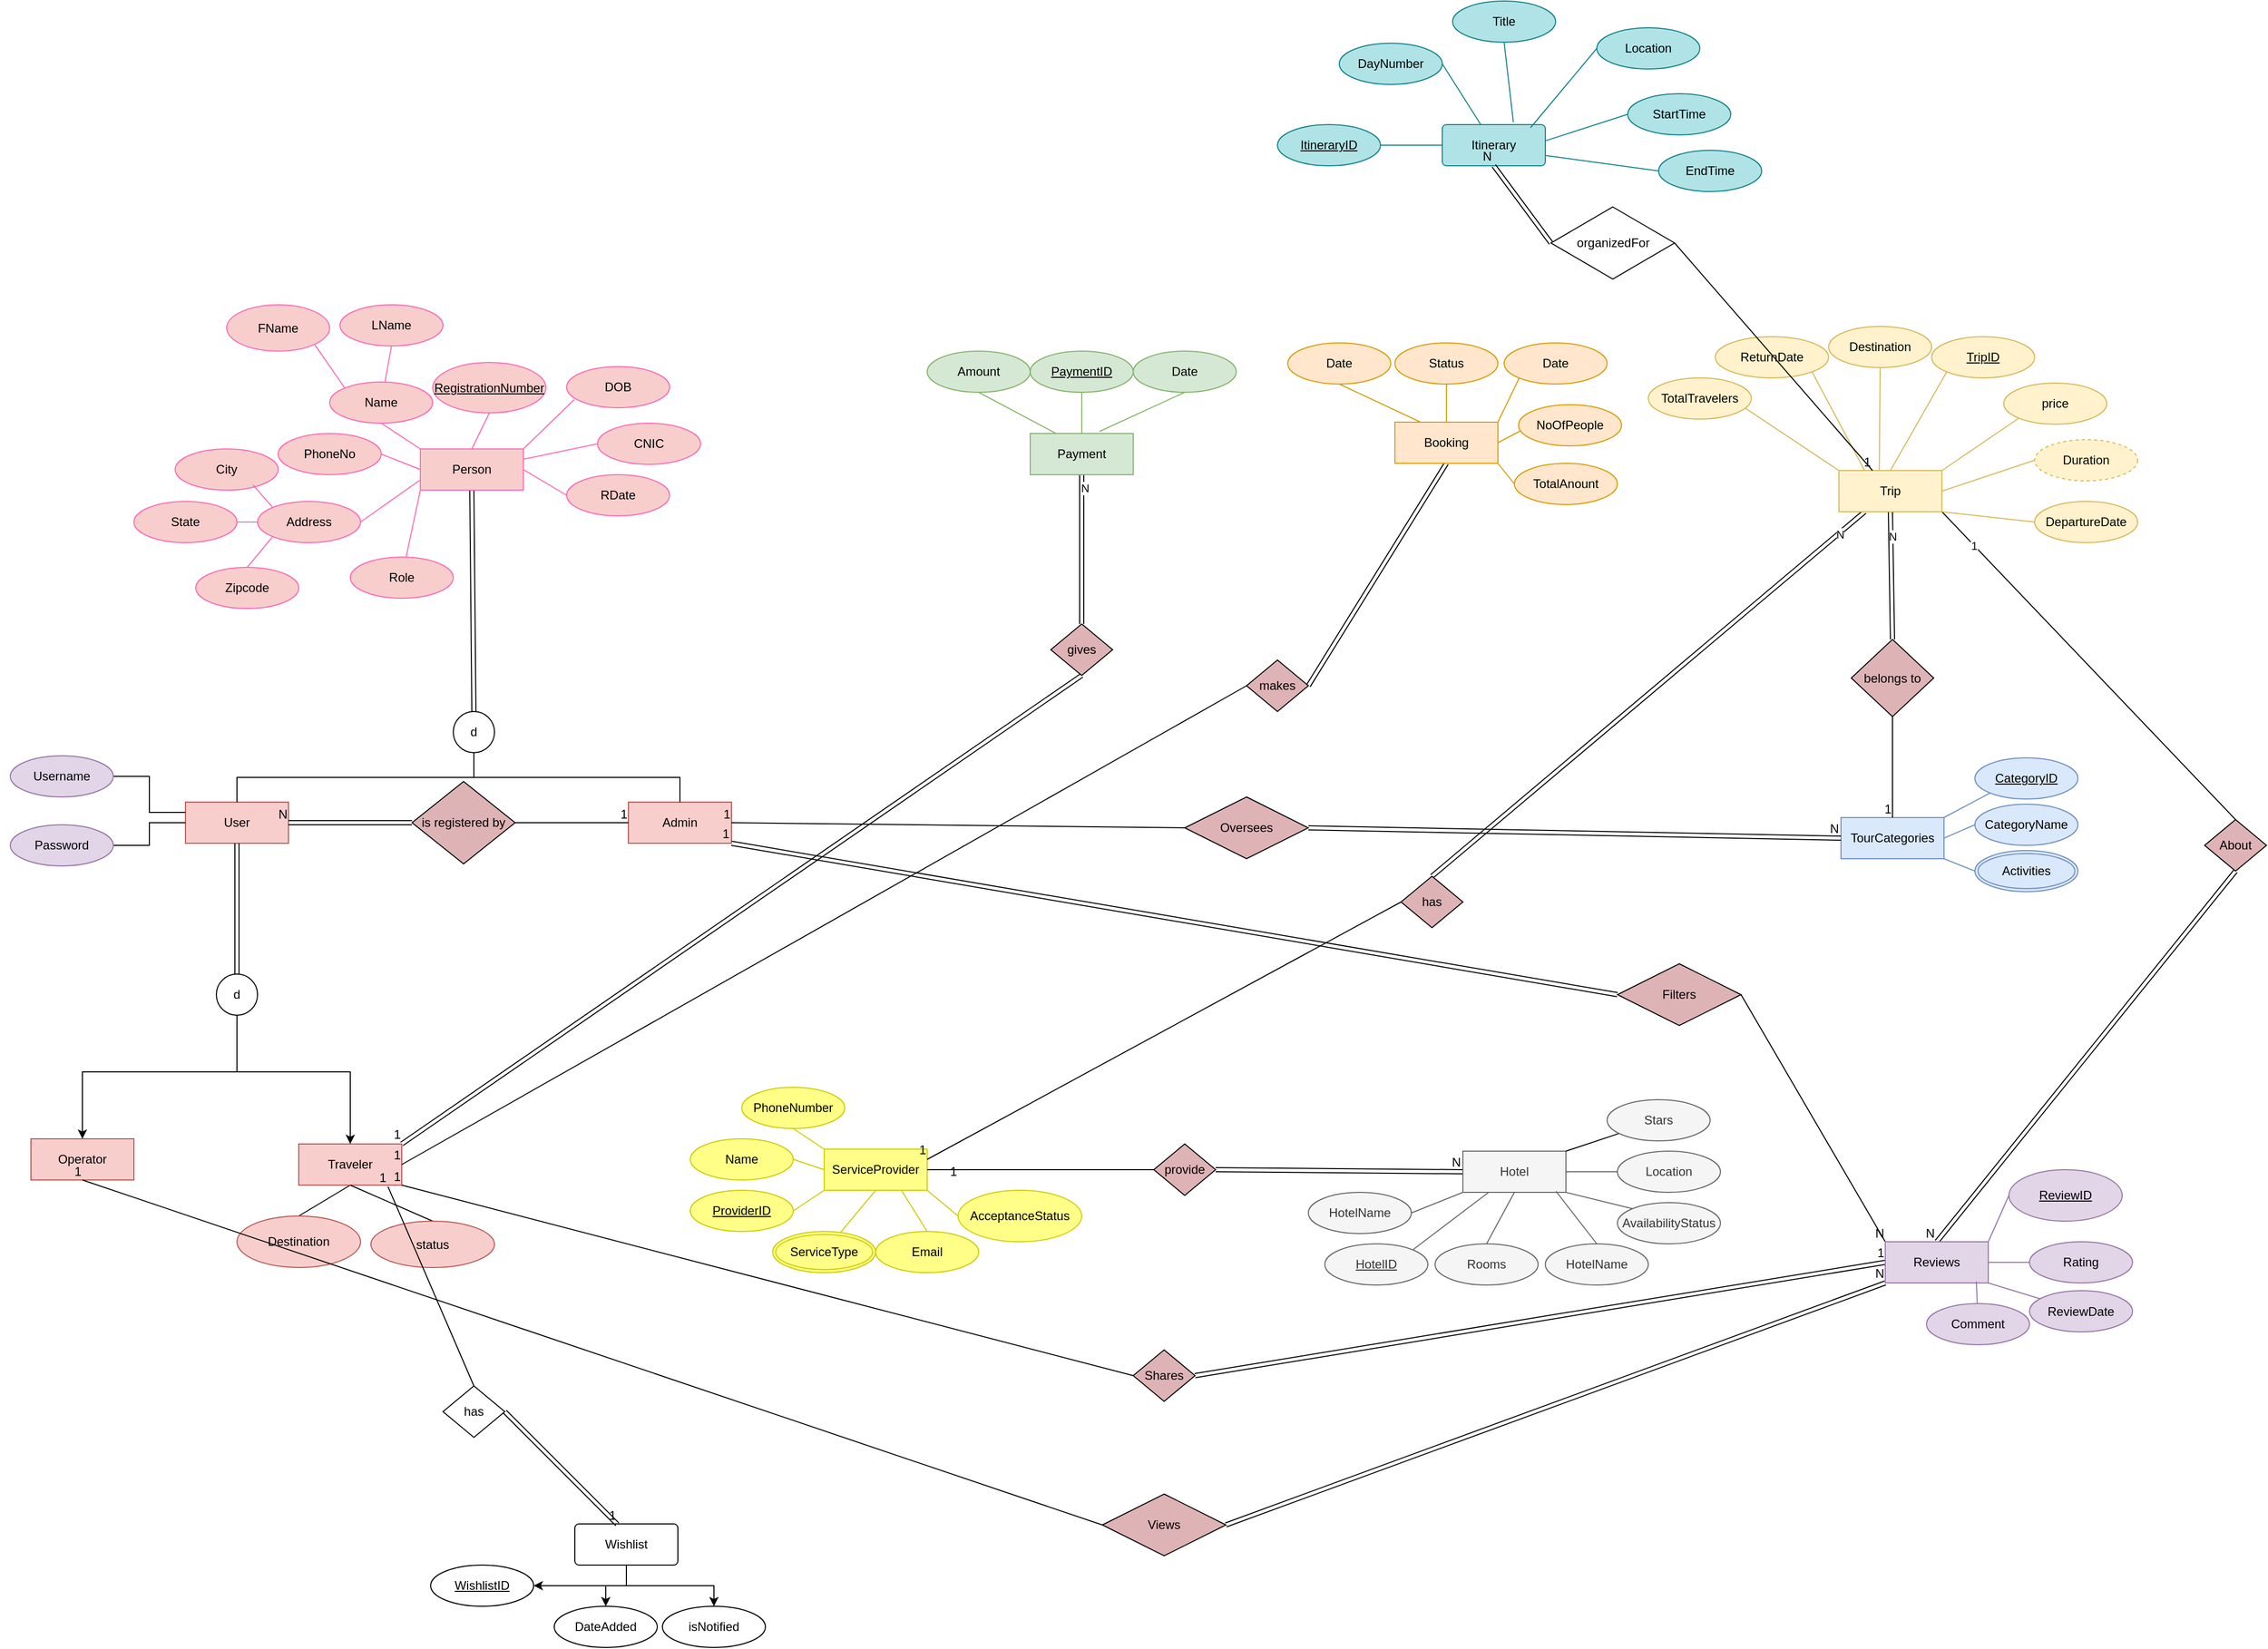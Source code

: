 <mxfile version="26.2.12">
  <diagram name="Page-1" id="YxFuTaXcHATPwFKj4RiD">
    <mxGraphModel dx="3763" dy="2537" grid="1" gridSize="10" guides="1" tooltips="1" connect="1" arrows="1" fold="1" page="1" pageScale="1" pageWidth="850" pageHeight="1100" math="0" shadow="0">
      <root>
        <mxCell id="0" />
        <mxCell id="1" parent="0" />
        <mxCell id="sDAoQvDrm24iOx8Zkhv_-2" value="User" style="whiteSpace=wrap;html=1;align=center;fillColor=#f8cecc;strokeColor=#b85450;" parent="1" vertex="1">
          <mxGeometry x="-370" y="208" width="100" height="40" as="geometry" />
        </mxCell>
        <mxCell id="sDAoQvDrm24iOx8Zkhv_-3" value="Admin" style="whiteSpace=wrap;html=1;align=center;fillColor=#f8cecc;strokeColor=#b85450;" parent="1" vertex="1">
          <mxGeometry x="60" y="208" width="100" height="40" as="geometry" />
        </mxCell>
        <mxCell id="sDAoQvDrm24iOx8Zkhv_-4" value="Operator" style="whiteSpace=wrap;html=1;align=center;fillColor=#f8cecc;strokeColor=#b85450;" parent="1" vertex="1">
          <mxGeometry x="-520" y="535" width="100" height="40" as="geometry" />
        </mxCell>
        <mxCell id="sDAoQvDrm24iOx8Zkhv_-62" style="rounded=0;orthogonalLoop=1;jettySize=auto;html=1;exitX=0.5;exitY=1;exitDx=0;exitDy=0;entryX=0.5;entryY=0;entryDx=0;entryDy=0;endArrow=none;startFill=0;" parent="1" source="sDAoQvDrm24iOx8Zkhv_-5" target="sDAoQvDrm24iOx8Zkhv_-60" edge="1">
          <mxGeometry relative="1" as="geometry" />
        </mxCell>
        <mxCell id="sDAoQvDrm24iOx8Zkhv_-5" value="Traveler" style="whiteSpace=wrap;html=1;align=center;fillColor=#f8cecc;strokeColor=#b85450;" parent="1" vertex="1">
          <mxGeometry x="-260" y="540" width="100" height="40" as="geometry" />
        </mxCell>
        <mxCell id="sDAoQvDrm24iOx8Zkhv_-6" value="" style="shape=link;html=1;rounded=0;exitX=0.5;exitY=1;exitDx=0;exitDy=0;entryX=0.5;entryY=0;entryDx=0;entryDy=0;" parent="1" source="sDAoQvDrm24iOx8Zkhv_-1" target="sDAoQvDrm24iOx8Zkhv_-11" edge="1">
          <mxGeometry relative="1" as="geometry">
            <mxPoint x="140" y="150" as="sourcePoint" />
            <mxPoint x="300" y="150" as="targetPoint" />
          </mxGeometry>
        </mxCell>
        <mxCell id="sDAoQvDrm24iOx8Zkhv_-7" value="" style="resizable=0;html=1;whiteSpace=wrap;align=right;verticalAlign=bottom;" parent="sDAoQvDrm24iOx8Zkhv_-6" connectable="0" vertex="1">
          <mxGeometry x="1" relative="1" as="geometry" />
        </mxCell>
        <mxCell id="sDAoQvDrm24iOx8Zkhv_-14" style="edgeStyle=orthogonalEdgeStyle;rounded=0;orthogonalLoop=1;jettySize=auto;html=1;exitX=0.5;exitY=1;exitDx=0;exitDy=0;entryX=0.5;entryY=0;entryDx=0;entryDy=0;endArrow=none;startFill=0;" parent="1" source="sDAoQvDrm24iOx8Zkhv_-11" target="sDAoQvDrm24iOx8Zkhv_-2" edge="1">
          <mxGeometry relative="1" as="geometry" />
        </mxCell>
        <mxCell id="sDAoQvDrm24iOx8Zkhv_-15" style="edgeStyle=orthogonalEdgeStyle;rounded=0;orthogonalLoop=1;jettySize=auto;html=1;exitX=0.5;exitY=1;exitDx=0;exitDy=0;entryX=0.5;entryY=0;entryDx=0;entryDy=0;endArrow=none;startFill=0;" parent="1" source="sDAoQvDrm24iOx8Zkhv_-11" target="sDAoQvDrm24iOx8Zkhv_-3" edge="1">
          <mxGeometry relative="1" as="geometry" />
        </mxCell>
        <mxCell id="sDAoQvDrm24iOx8Zkhv_-11" value="d" style="ellipse;whiteSpace=wrap;html=1;aspect=fixed;" parent="1" vertex="1">
          <mxGeometry x="-110" y="120" width="40" height="40" as="geometry" />
        </mxCell>
        <mxCell id="sDAoQvDrm24iOx8Zkhv_-12" value="" style="resizable=0;html=1;whiteSpace=wrap;align=right;verticalAlign=bottom;" parent="1" connectable="0" vertex="1">
          <mxGeometry x="60" y="280.0" as="geometry" />
        </mxCell>
        <mxCell id="yYfkGbvBnzKrjH2uq1O5-17" style="edgeStyle=orthogonalEdgeStyle;rounded=0;orthogonalLoop=1;jettySize=auto;html=1;entryX=0.5;entryY=0;entryDx=0;entryDy=0;" parent="1" source="sDAoQvDrm24iOx8Zkhv_-13" target="sDAoQvDrm24iOx8Zkhv_-4" edge="1">
          <mxGeometry relative="1" as="geometry">
            <Array as="points">
              <mxPoint x="-320" y="470" />
              <mxPoint x="-470" y="470" />
            </Array>
          </mxGeometry>
        </mxCell>
        <mxCell id="yYfkGbvBnzKrjH2uq1O5-18" style="edgeStyle=orthogonalEdgeStyle;rounded=0;orthogonalLoop=1;jettySize=auto;html=1;entryX=0.5;entryY=0;entryDx=0;entryDy=0;" parent="1" source="sDAoQvDrm24iOx8Zkhv_-13" target="sDAoQvDrm24iOx8Zkhv_-5" edge="1">
          <mxGeometry relative="1" as="geometry">
            <mxPoint x="-240" y="510" as="targetPoint" />
            <Array as="points">
              <mxPoint x="-320" y="470" />
              <mxPoint x="-210" y="470" />
            </Array>
          </mxGeometry>
        </mxCell>
        <mxCell id="sDAoQvDrm24iOx8Zkhv_-13" value="d" style="ellipse;whiteSpace=wrap;html=1;aspect=fixed;" parent="1" vertex="1">
          <mxGeometry x="-340" y="375" width="40" height="40" as="geometry" />
        </mxCell>
        <mxCell id="sDAoQvDrm24iOx8Zkhv_-16" value="" style="shape=link;html=1;rounded=0;entryX=0.5;entryY=1;entryDx=0;entryDy=0;exitX=0.5;exitY=0;exitDx=0;exitDy=0;" parent="1" source="sDAoQvDrm24iOx8Zkhv_-13" target="sDAoQvDrm24iOx8Zkhv_-2" edge="1">
          <mxGeometry relative="1" as="geometry">
            <mxPoint x="70" y="280" as="sourcePoint" />
            <mxPoint x="230" y="280" as="targetPoint" />
          </mxGeometry>
        </mxCell>
        <mxCell id="sDAoQvDrm24iOx8Zkhv_-60" value="Destination" style="ellipse;whiteSpace=wrap;html=1;align=center;fillColor=#f8cecc;strokeColor=#b85450;" parent="1" vertex="1">
          <mxGeometry x="-320" y="610" width="120" height="50" as="geometry" />
        </mxCell>
        <mxCell id="sDAoQvDrm24iOx8Zkhv_-90" style="rounded=0;orthogonalLoop=1;jettySize=auto;html=1;exitX=0.5;exitY=0;exitDx=0;exitDy=0;entryX=0.5;entryY=1;entryDx=0;entryDy=0;endArrow=none;startFill=0;" parent="1" source="sDAoQvDrm24iOx8Zkhv_-89" target="sDAoQvDrm24iOx8Zkhv_-5" edge="1">
          <mxGeometry relative="1" as="geometry" />
        </mxCell>
        <mxCell id="sDAoQvDrm24iOx8Zkhv_-89" value="status" style="ellipse;whiteSpace=wrap;html=1;align=center;fillColor=#f8cecc;strokeColor=#b85450;" parent="1" vertex="1">
          <mxGeometry x="-190" y="615" width="120" height="45" as="geometry" />
        </mxCell>
        <mxCell id="sDAoQvDrm24iOx8Zkhv_-131" value="" style="group" parent="1" vertex="1" connectable="0">
          <mxGeometry x="80" y="455" width="470" height="210" as="geometry" />
        </mxCell>
        <mxCell id="sDAoQvDrm24iOx8Zkhv_-127" style="rounded=0;orthogonalLoop=1;jettySize=auto;html=1;exitX=1;exitY=1;exitDx=0;exitDy=0;entryX=0;entryY=0.5;entryDx=0;entryDy=0;endArrow=none;startFill=0;fillColor=#ffff88;strokeColor=#CCCC00;" parent="sDAoQvDrm24iOx8Zkhv_-131" source="sDAoQvDrm24iOx8Zkhv_-106" target="sDAoQvDrm24iOx8Zkhv_-126" edge="1">
          <mxGeometry relative="1" as="geometry" />
        </mxCell>
        <mxCell id="sDAoQvDrm24iOx8Zkhv_-106" value="ServiceProvider" style="whiteSpace=wrap;html=1;align=center;fillColor=#ffff88;strokeColor=#CCCC00;" parent="sDAoQvDrm24iOx8Zkhv_-131" vertex="1">
          <mxGeometry x="170" y="90" width="100" height="40" as="geometry" />
        </mxCell>
        <mxCell id="sDAoQvDrm24iOx8Zkhv_-115" style="rounded=0;orthogonalLoop=1;jettySize=auto;html=1;exitX=1;exitY=0.5;exitDx=0;exitDy=0;entryX=0;entryY=1;entryDx=0;entryDy=0;endArrow=none;startFill=0;fillColor=#ffff88;strokeColor=#CCCC00;" parent="sDAoQvDrm24iOx8Zkhv_-131" source="sDAoQvDrm24iOx8Zkhv_-114" target="sDAoQvDrm24iOx8Zkhv_-106" edge="1">
          <mxGeometry relative="1" as="geometry" />
        </mxCell>
        <mxCell id="sDAoQvDrm24iOx8Zkhv_-114" value="ProviderID" style="ellipse;whiteSpace=wrap;html=1;align=center;fontStyle=4;fillColor=#ffff88;strokeColor=#CCCC00;" parent="sDAoQvDrm24iOx8Zkhv_-131" vertex="1">
          <mxGeometry x="40" y="130" width="100" height="40" as="geometry" />
        </mxCell>
        <mxCell id="sDAoQvDrm24iOx8Zkhv_-120" style="rounded=0;orthogonalLoop=1;jettySize=auto;html=1;exitX=1;exitY=0.5;exitDx=0;exitDy=0;entryX=0;entryY=0.5;entryDx=0;entryDy=0;endArrow=none;startFill=0;fillColor=#ffff88;strokeColor=#CCCC00;" parent="sDAoQvDrm24iOx8Zkhv_-131" source="sDAoQvDrm24iOx8Zkhv_-116" target="sDAoQvDrm24iOx8Zkhv_-106" edge="1">
          <mxGeometry relative="1" as="geometry">
            <mxPoint x="100" y="63" as="sourcePoint" />
            <mxPoint x="220" y="100" as="targetPoint" />
          </mxGeometry>
        </mxCell>
        <mxCell id="sDAoQvDrm24iOx8Zkhv_-116" value="Name" style="ellipse;whiteSpace=wrap;html=1;align=center;fillColor=#ffff88;strokeColor=#CCCC00;" parent="sDAoQvDrm24iOx8Zkhv_-131" vertex="1">
          <mxGeometry x="40" y="80" width="100" height="40" as="geometry" />
        </mxCell>
        <mxCell id="sDAoQvDrm24iOx8Zkhv_-121" style="rounded=0;orthogonalLoop=1;jettySize=auto;html=1;exitX=0.5;exitY=1;exitDx=0;exitDy=0;entryX=0;entryY=0;entryDx=0;entryDy=0;endArrow=none;startFill=0;fillColor=#ffff88;strokeColor=#CCCC00;" parent="sDAoQvDrm24iOx8Zkhv_-131" source="sDAoQvDrm24iOx8Zkhv_-117" target="sDAoQvDrm24iOx8Zkhv_-106" edge="1">
          <mxGeometry relative="1" as="geometry" />
        </mxCell>
        <mxCell id="sDAoQvDrm24iOx8Zkhv_-117" value="PhoneNumber" style="ellipse;whiteSpace=wrap;html=1;align=center;fillColor=#ffff88;strokeColor=#CCCC00;" parent="sDAoQvDrm24iOx8Zkhv_-131" vertex="1">
          <mxGeometry x="90" y="30" width="100" height="40" as="geometry" />
        </mxCell>
        <mxCell id="sDAoQvDrm24iOx8Zkhv_-126" value="AcceptanceStatus" style="ellipse;whiteSpace=wrap;html=1;align=center;fillColor=#ffff88;strokeColor=#CCCC00;" parent="sDAoQvDrm24iOx8Zkhv_-131" vertex="1">
          <mxGeometry x="300" y="130" width="120" height="50" as="geometry" />
        </mxCell>
        <mxCell id="sDAoQvDrm24iOx8Zkhv_-130" style="rounded=0;orthogonalLoop=1;jettySize=auto;html=1;entryX=0.5;entryY=1;entryDx=0;entryDy=0;endArrow=none;startFill=0;fillColor=#ffff88;strokeColor=#CCCC00;" parent="sDAoQvDrm24iOx8Zkhv_-131" source="sDAoQvDrm24iOx8Zkhv_-128" target="sDAoQvDrm24iOx8Zkhv_-106" edge="1">
          <mxGeometry relative="1" as="geometry" />
        </mxCell>
        <mxCell id="sDAoQvDrm24iOx8Zkhv_-128" value="ServiceType" style="ellipse;shape=doubleEllipse;margin=3;whiteSpace=wrap;html=1;align=center;fillColor=#ffff88;strokeColor=#CCCC00;" parent="sDAoQvDrm24iOx8Zkhv_-131" vertex="1">
          <mxGeometry x="120" y="170" width="100" height="40" as="geometry" />
        </mxCell>
        <mxCell id="sDAoQvDrm24iOx8Zkhv_-118" value="Email" style="ellipse;whiteSpace=wrap;html=1;align=center;fillColor=#ffff88;strokeColor=#CCCC00;" parent="sDAoQvDrm24iOx8Zkhv_-131" vertex="1">
          <mxGeometry x="220" y="170" width="100" height="40" as="geometry" />
        </mxCell>
        <mxCell id="sDAoQvDrm24iOx8Zkhv_-122" style="rounded=0;orthogonalLoop=1;jettySize=auto;html=1;exitX=0.75;exitY=1;exitDx=0;exitDy=0;endArrow=none;startFill=0;entryX=0.5;entryY=0;entryDx=0;entryDy=0;fillColor=#ffff88;strokeColor=#CCCC00;" parent="sDAoQvDrm24iOx8Zkhv_-131" source="sDAoQvDrm24iOx8Zkhv_-106" target="sDAoQvDrm24iOx8Zkhv_-118" edge="1">
          <mxGeometry relative="1" as="geometry">
            <mxPoint x="300" y="150" as="targetPoint" />
          </mxGeometry>
        </mxCell>
        <mxCell id="sDAoQvDrm24iOx8Zkhv_-140" value="provide" style="shape=rhombus;html=1;dashed=0;whiteSpace=wrap;perimeter=rhombusPerimeter;fillColor=#DEB3B5;" parent="1" vertex="1">
          <mxGeometry x="570" y="540" width="60" height="50" as="geometry" />
        </mxCell>
        <mxCell id="sDAoQvDrm24iOx8Zkhv_-141" value="" style="html=1;rounded=0;exitX=0;exitY=0.5;exitDx=0;exitDy=0;endArrow=none;startFill=0;entryX=1;entryY=0.5;entryDx=0;entryDy=0;" parent="1" source="sDAoQvDrm24iOx8Zkhv_-140" target="sDAoQvDrm24iOx8Zkhv_-106" edge="1">
          <mxGeometry relative="1" as="geometry">
            <mxPoint x="-50" y="730" as="sourcePoint" />
            <mxPoint x="170" y="900" as="targetPoint" />
          </mxGeometry>
        </mxCell>
        <mxCell id="sDAoQvDrm24iOx8Zkhv_-142" value="1" style="resizable=0;html=1;whiteSpace=wrap;align=right;verticalAlign=bottom;" parent="sDAoQvDrm24iOx8Zkhv_-141" connectable="0" vertex="1">
          <mxGeometry x="1" relative="1" as="geometry">
            <mxPoint x="30" y="10" as="offset" />
          </mxGeometry>
        </mxCell>
        <mxCell id="sDAoQvDrm24iOx8Zkhv_-143" value="" style="shape=link;html=1;rounded=0;entryX=0;entryY=0.5;entryDx=0;entryDy=0;exitX=1;exitY=0.5;exitDx=0;exitDy=0;" parent="1" source="sDAoQvDrm24iOx8Zkhv_-140" target="sDAoQvDrm24iOx8Zkhv_-22" edge="1">
          <mxGeometry relative="1" as="geometry">
            <mxPoint x="20" y="950" as="sourcePoint" />
            <mxPoint x="180" y="950" as="targetPoint" />
            <Array as="points" />
          </mxGeometry>
        </mxCell>
        <mxCell id="sDAoQvDrm24iOx8Zkhv_-144" value="N" style="resizable=0;html=1;whiteSpace=wrap;align=right;verticalAlign=bottom;" parent="sDAoQvDrm24iOx8Zkhv_-143" connectable="0" vertex="1">
          <mxGeometry x="1" relative="1" as="geometry">
            <mxPoint as="offset" />
          </mxGeometry>
        </mxCell>
        <mxCell id="sDAoQvDrm24iOx8Zkhv_-152" value="gives" style="shape=rhombus;html=1;dashed=0;whiteSpace=wrap;perimeter=rhombusPerimeter;fillColor=#DEB3B5;" parent="1" vertex="1">
          <mxGeometry x="470" y="35" width="60" height="50" as="geometry" />
        </mxCell>
        <mxCell id="sDAoQvDrm24iOx8Zkhv_-153" value="" style="shape=link;html=1;rounded=0;entryX=1;entryY=0;entryDx=0;entryDy=0;exitX=0.5;exitY=1;exitDx=0;exitDy=0;" parent="1" source="sDAoQvDrm24iOx8Zkhv_-152" target="sDAoQvDrm24iOx8Zkhv_-5" edge="1">
          <mxGeometry relative="1" as="geometry">
            <mxPoint x="590" y="170" as="sourcePoint" />
            <mxPoint x="750" y="170" as="targetPoint" />
          </mxGeometry>
        </mxCell>
        <mxCell id="sDAoQvDrm24iOx8Zkhv_-154" value="1" style="resizable=0;html=1;whiteSpace=wrap;align=right;verticalAlign=bottom;" parent="sDAoQvDrm24iOx8Zkhv_-153" connectable="0" vertex="1">
          <mxGeometry x="1" relative="1" as="geometry" />
        </mxCell>
        <mxCell id="sDAoQvDrm24iOx8Zkhv_-155" value="" style="shape=link;html=1;rounded=0;exitX=0.5;exitY=0;exitDx=0;exitDy=0;entryX=0.5;entryY=1;entryDx=0;entryDy=0;" parent="1" source="sDAoQvDrm24iOx8Zkhv_-152" target="sDAoQvDrm24iOx8Zkhv_-145" edge="1">
          <mxGeometry relative="1" as="geometry">
            <mxPoint x="590" y="170" as="sourcePoint" />
            <mxPoint x="500" y="-80" as="targetPoint" />
          </mxGeometry>
        </mxCell>
        <mxCell id="sDAoQvDrm24iOx8Zkhv_-156" value="N" style="resizable=0;html=1;whiteSpace=wrap;align=right;verticalAlign=bottom;" parent="sDAoQvDrm24iOx8Zkhv_-155" connectable="0" vertex="1">
          <mxGeometry x="1" relative="1" as="geometry" />
        </mxCell>
        <mxCell id="yYfkGbvBnzKrjH2uq1O5-7" value="N" style="edgeLabel;html=1;align=center;verticalAlign=middle;resizable=0;points=[];" parent="sDAoQvDrm24iOx8Zkhv_-155" connectable="0" vertex="1">
          <mxGeometry x="0.823" y="-3" relative="1" as="geometry">
            <mxPoint as="offset" />
          </mxGeometry>
        </mxCell>
        <mxCell id="sDAoQvDrm24iOx8Zkhv_-169" value="makes" style="shape=rhombus;html=1;dashed=0;whiteSpace=wrap;perimeter=rhombusPerimeter;fillColor=#DEB3B5;" parent="1" vertex="1">
          <mxGeometry x="660" y="70" width="60" height="50" as="geometry" />
        </mxCell>
        <mxCell id="sDAoQvDrm24iOx8Zkhv_-170" value="" style="html=1;rounded=0;entryX=1;entryY=0.5;entryDx=0;entryDy=0;exitX=0;exitY=0.5;exitDx=0;exitDy=0;endArrow=none;startFill=0;" parent="1" source="sDAoQvDrm24iOx8Zkhv_-169" target="sDAoQvDrm24iOx8Zkhv_-5" edge="1">
          <mxGeometry relative="1" as="geometry">
            <mxPoint x="490" y="190" as="sourcePoint" />
            <mxPoint x="650" y="190" as="targetPoint" />
          </mxGeometry>
        </mxCell>
        <mxCell id="sDAoQvDrm24iOx8Zkhv_-171" value="1" style="resizable=0;html=1;whiteSpace=wrap;align=right;verticalAlign=bottom;" parent="sDAoQvDrm24iOx8Zkhv_-170" connectable="0" vertex="1">
          <mxGeometry x="1" relative="1" as="geometry" />
        </mxCell>
        <mxCell id="sDAoQvDrm24iOx8Zkhv_-172" value="" style="shape=link;html=1;rounded=0;entryX=0.5;entryY=1;entryDx=0;entryDy=0;exitX=1;exitY=0.5;exitDx=0;exitDy=0;" parent="1" source="sDAoQvDrm24iOx8Zkhv_-169" target="sDAoQvDrm24iOx8Zkhv_-160" edge="1">
          <mxGeometry relative="1" as="geometry">
            <mxPoint x="490" y="260" as="sourcePoint" />
            <mxPoint x="650" y="260" as="targetPoint" />
          </mxGeometry>
        </mxCell>
        <mxCell id="sDAoQvDrm24iOx8Zkhv_-173" value="N" style="resizable=0;html=1;whiteSpace=wrap;align=right;verticalAlign=bottom;" parent="sDAoQvDrm24iOx8Zkhv_-172" connectable="0" vertex="1">
          <mxGeometry x="1" relative="1" as="geometry" />
        </mxCell>
        <mxCell id="sDAoQvDrm24iOx8Zkhv_-180" value="" style="group" parent="1" vertex="1" connectable="0">
          <mxGeometry x="1200" y="120" width="267" height="193" as="geometry" />
        </mxCell>
        <mxCell id="sDAoQvDrm24iOx8Zkhv_-21" value="TourCategories" style="whiteSpace=wrap;html=1;align=center;fillColor=#dae8fc;strokeColor=#6c8ebf;" parent="sDAoQvDrm24iOx8Zkhv_-180" vertex="1">
          <mxGeometry x="37" y="103" width="100" height="40" as="geometry" />
        </mxCell>
        <mxCell id="sDAoQvDrm24iOx8Zkhv_-76" style="rounded=0;orthogonalLoop=1;jettySize=auto;html=1;exitX=0;exitY=1;exitDx=0;exitDy=0;endArrow=none;startFill=0;entryX=1;entryY=0;entryDx=0;entryDy=0;fillColor=#dae8fc;strokeColor=#6c8ebf;" parent="sDAoQvDrm24iOx8Zkhv_-180" source="sDAoQvDrm24iOx8Zkhv_-74" target="sDAoQvDrm24iOx8Zkhv_-21" edge="1">
          <mxGeometry relative="1" as="geometry">
            <mxPoint x="57" y="53" as="sourcePoint" />
          </mxGeometry>
        </mxCell>
        <mxCell id="sDAoQvDrm24iOx8Zkhv_-74" value="CategoryID" style="ellipse;whiteSpace=wrap;html=1;align=center;fontStyle=4;fillColor=#dae8fc;strokeColor=#6c8ebf;" parent="sDAoQvDrm24iOx8Zkhv_-180" vertex="1">
          <mxGeometry x="167" y="45" width="100" height="40" as="geometry" />
        </mxCell>
        <mxCell id="sDAoQvDrm24iOx8Zkhv_-77" style="rounded=0;orthogonalLoop=1;jettySize=auto;html=1;exitX=0;exitY=0.5;exitDx=0;exitDy=0;entryX=1;entryY=0.5;entryDx=0;entryDy=0;endArrow=none;startFill=0;fillColor=#dae8fc;strokeColor=#6c8ebf;" parent="sDAoQvDrm24iOx8Zkhv_-180" source="sDAoQvDrm24iOx8Zkhv_-75" target="sDAoQvDrm24iOx8Zkhv_-21" edge="1">
          <mxGeometry relative="1" as="geometry" />
        </mxCell>
        <mxCell id="sDAoQvDrm24iOx8Zkhv_-75" value="CategoryName" style="ellipse;whiteSpace=wrap;html=1;align=center;fillColor=#dae8fc;strokeColor=#6c8ebf;" parent="sDAoQvDrm24iOx8Zkhv_-180" vertex="1">
          <mxGeometry x="167" y="90" width="100" height="40" as="geometry" />
        </mxCell>
        <mxCell id="sDAoQvDrm24iOx8Zkhv_-132" style="rounded=0;orthogonalLoop=1;jettySize=auto;html=1;exitX=0;exitY=0.5;exitDx=0;exitDy=0;entryX=1;entryY=1;entryDx=0;entryDy=0;endArrow=none;startFill=0;fillColor=#dae8fc;strokeColor=#6c8ebf;" parent="sDAoQvDrm24iOx8Zkhv_-180" source="sDAoQvDrm24iOx8Zkhv_-78" target="sDAoQvDrm24iOx8Zkhv_-21" edge="1">
          <mxGeometry relative="1" as="geometry" />
        </mxCell>
        <mxCell id="sDAoQvDrm24iOx8Zkhv_-78" value="Activities" style="ellipse;shape=doubleEllipse;margin=3;whiteSpace=wrap;html=1;align=center;fillColor=#dae8fc;strokeColor=#6c8ebf;" parent="sDAoQvDrm24iOx8Zkhv_-180" vertex="1">
          <mxGeometry x="167" y="135" width="100" height="40" as="geometry" />
        </mxCell>
        <mxCell id="sDAoQvDrm24iOx8Zkhv_-181" value="belongs to" style="shape=rhombus;html=1;dashed=0;whiteSpace=wrap;perimeter=rhombusPerimeter;fillColor=#DEB3B5;" parent="1" vertex="1">
          <mxGeometry x="1247" y="50" width="80" height="75" as="geometry" />
        </mxCell>
        <mxCell id="sDAoQvDrm24iOx8Zkhv_-184" value="" style="endArrow=none;html=1;rounded=0;entryX=0.5;entryY=0;entryDx=0;entryDy=0;exitX=0.5;exitY=1;exitDx=0;exitDy=0;" parent="1" source="sDAoQvDrm24iOx8Zkhv_-181" target="sDAoQvDrm24iOx8Zkhv_-21" edge="1">
          <mxGeometry relative="1" as="geometry">
            <mxPoint x="1480" y="380" as="sourcePoint" />
            <mxPoint x="1640" y="380" as="targetPoint" />
          </mxGeometry>
        </mxCell>
        <mxCell id="sDAoQvDrm24iOx8Zkhv_-185" value="1" style="resizable=0;html=1;whiteSpace=wrap;align=right;verticalAlign=bottom;" parent="sDAoQvDrm24iOx8Zkhv_-184" connectable="0" vertex="1">
          <mxGeometry x="1" relative="1" as="geometry" />
        </mxCell>
        <mxCell id="sDAoQvDrm24iOx8Zkhv_-186" value="has" style="shape=rhombus;html=1;dashed=0;whiteSpace=wrap;perimeter=rhombusPerimeter;fillColor=#DEB3B5;" parent="1" vertex="1">
          <mxGeometry x="810" y="280" width="60" height="50" as="geometry" />
        </mxCell>
        <mxCell id="sDAoQvDrm24iOx8Zkhv_-187" value="" style="shape=link;html=1;rounded=0;exitX=0.5;exitY=0;exitDx=0;exitDy=0;entryX=0.25;entryY=1;entryDx=0;entryDy=0;" parent="1" source="sDAoQvDrm24iOx8Zkhv_-186" target="sDAoQvDrm24iOx8Zkhv_-20" edge="1">
          <mxGeometry relative="1" as="geometry">
            <mxPoint x="850" y="450" as="sourcePoint" />
            <mxPoint x="1410" y="-70" as="targetPoint" />
          </mxGeometry>
        </mxCell>
        <mxCell id="sDAoQvDrm24iOx8Zkhv_-188" value="N" style="resizable=0;html=1;whiteSpace=wrap;align=right;verticalAlign=bottom;container=0;" parent="sDAoQvDrm24iOx8Zkhv_-187" connectable="0" vertex="1">
          <mxGeometry x="1" relative="1" as="geometry" />
        </mxCell>
        <mxCell id="yYfkGbvBnzKrjH2uq1O5-40" value="N" style="edgeLabel;html=1;align=center;verticalAlign=middle;resizable=0;points=[];" parent="sDAoQvDrm24iOx8Zkhv_-187" connectable="0" vertex="1">
          <mxGeometry x="0.878" y="-2" relative="1" as="geometry">
            <mxPoint y="-1" as="offset" />
          </mxGeometry>
        </mxCell>
        <mxCell id="sDAoQvDrm24iOx8Zkhv_-189" value="" style="endArrow=none;html=1;rounded=0;exitX=0;exitY=0.5;exitDx=0;exitDy=0;entryX=1;entryY=0.25;entryDx=0;entryDy=0;" parent="1" source="sDAoQvDrm24iOx8Zkhv_-186" target="sDAoQvDrm24iOx8Zkhv_-106" edge="1">
          <mxGeometry relative="1" as="geometry">
            <mxPoint x="850" y="420" as="sourcePoint" />
            <mxPoint x="810" y="690" as="targetPoint" />
          </mxGeometry>
        </mxCell>
        <mxCell id="sDAoQvDrm24iOx8Zkhv_-190" value="1" style="resizable=0;html=1;whiteSpace=wrap;align=right;verticalAlign=bottom;" parent="sDAoQvDrm24iOx8Zkhv_-189" connectable="0" vertex="1">
          <mxGeometry x="1" relative="1" as="geometry" />
        </mxCell>
        <mxCell id="sDAoQvDrm24iOx8Zkhv_-191" value="is registered by" style="shape=rhombus;html=1;dashed=0;whiteSpace=wrap;perimeter=rhombusPerimeter;fillColor=light-dark(#DEB3B5,#EDEDED);" parent="1" vertex="1">
          <mxGeometry x="-150" y="188" width="100" height="80" as="geometry" />
        </mxCell>
        <mxCell id="sDAoQvDrm24iOx8Zkhv_-192" value="" style="shape=link;html=1;rounded=0;exitX=0;exitY=0.5;exitDx=0;exitDy=0;entryX=1;entryY=0.5;entryDx=0;entryDy=0;" parent="1" source="sDAoQvDrm24iOx8Zkhv_-191" target="sDAoQvDrm24iOx8Zkhv_-2" edge="1">
          <mxGeometry relative="1" as="geometry">
            <mxPoint x="70" y="350" as="sourcePoint" />
            <mxPoint x="-270" y="238" as="targetPoint" />
          </mxGeometry>
        </mxCell>
        <mxCell id="sDAoQvDrm24iOx8Zkhv_-193" value="N" style="resizable=0;html=1;whiteSpace=wrap;align=right;verticalAlign=bottom;" parent="sDAoQvDrm24iOx8Zkhv_-192" connectable="0" vertex="1">
          <mxGeometry x="1" relative="1" as="geometry" />
        </mxCell>
        <mxCell id="sDAoQvDrm24iOx8Zkhv_-194" value="" style="endArrow=none;html=1;rounded=0;entryX=0;entryY=0.5;entryDx=0;entryDy=0;exitX=1;exitY=0.5;exitDx=0;exitDy=0;" parent="1" source="sDAoQvDrm24iOx8Zkhv_-191" target="sDAoQvDrm24iOx8Zkhv_-3" edge="1">
          <mxGeometry relative="1" as="geometry">
            <mxPoint x="70" y="350" as="sourcePoint" />
            <mxPoint x="230" y="350" as="targetPoint" />
          </mxGeometry>
        </mxCell>
        <mxCell id="sDAoQvDrm24iOx8Zkhv_-195" value="1" style="resizable=0;html=1;whiteSpace=wrap;align=right;verticalAlign=bottom;" parent="sDAoQvDrm24iOx8Zkhv_-194" connectable="0" vertex="1">
          <mxGeometry x="1" relative="1" as="geometry" />
        </mxCell>
        <mxCell id="sDAoQvDrm24iOx8Zkhv_-205" value="Shares" style="shape=rhombus;html=1;dashed=0;whiteSpace=wrap;perimeter=rhombusPerimeter;fillColor=#DEB3B5;" parent="1" vertex="1">
          <mxGeometry x="550" y="740" width="60" height="50" as="geometry" />
        </mxCell>
        <mxCell id="sDAoQvDrm24iOx8Zkhv_-206" value="" style="endArrow=none;html=1;rounded=0;entryX=0;entryY=0.5;entryDx=0;entryDy=0;exitX=1;exitY=0.5;exitDx=0;exitDy=0;shape=link;" parent="1" source="sDAoQvDrm24iOx8Zkhv_-205" target="sDAoQvDrm24iOx8Zkhv_-196" edge="1">
          <mxGeometry relative="1" as="geometry">
            <mxPoint x="290" y="330" as="sourcePoint" />
            <mxPoint x="450" y="330" as="targetPoint" />
          </mxGeometry>
        </mxCell>
        <mxCell id="sDAoQvDrm24iOx8Zkhv_-207" value="1" style="resizable=0;html=1;whiteSpace=wrap;align=right;verticalAlign=bottom;" parent="sDAoQvDrm24iOx8Zkhv_-206" connectable="0" vertex="1">
          <mxGeometry x="1" relative="1" as="geometry" />
        </mxCell>
        <mxCell id="sDAoQvDrm24iOx8Zkhv_-208" value="" style="html=1;rounded=0;entryX=1;entryY=1;entryDx=0;entryDy=0;exitX=0;exitY=0.5;exitDx=0;exitDy=0;entryPerimeter=0;endArrow=none;startFill=0;" parent="1" source="sDAoQvDrm24iOx8Zkhv_-205" target="sDAoQvDrm24iOx8Zkhv_-5" edge="1">
          <mxGeometry relative="1" as="geometry">
            <mxPoint x="290" y="330" as="sourcePoint" />
            <mxPoint x="450" y="330" as="targetPoint" />
          </mxGeometry>
        </mxCell>
        <mxCell id="sDAoQvDrm24iOx8Zkhv_-209" value="1" style="resizable=0;html=1;whiteSpace=wrap;align=right;verticalAlign=bottom;" parent="sDAoQvDrm24iOx8Zkhv_-208" connectable="0" vertex="1">
          <mxGeometry x="1" relative="1" as="geometry" />
        </mxCell>
        <mxCell id="sDAoQvDrm24iOx8Zkhv_-210" value="About" style="shape=rhombus;html=1;dashed=0;whiteSpace=wrap;perimeter=rhombusPerimeter;fillColor=#DEB3B5;" parent="1" vertex="1">
          <mxGeometry x="1590" y="225" width="60" height="50" as="geometry" />
        </mxCell>
        <mxCell id="sDAoQvDrm24iOx8Zkhv_-211" value="" style="endArrow=none;html=1;rounded=0;entryX=0.5;entryY=0;entryDx=0;entryDy=0;exitX=0.5;exitY=1;exitDx=0;exitDy=0;shape=link;" parent="1" source="sDAoQvDrm24iOx8Zkhv_-210" target="sDAoQvDrm24iOx8Zkhv_-196" edge="1">
          <mxGeometry relative="1" as="geometry">
            <mxPoint x="1120" y="310" as="sourcePoint" />
            <mxPoint x="1280" y="310" as="targetPoint" />
          </mxGeometry>
        </mxCell>
        <mxCell id="sDAoQvDrm24iOx8Zkhv_-212" value="N" style="resizable=0;html=1;whiteSpace=wrap;align=right;verticalAlign=bottom;" parent="sDAoQvDrm24iOx8Zkhv_-211" connectable="0" vertex="1">
          <mxGeometry x="1" relative="1" as="geometry" />
        </mxCell>
        <mxCell id="sDAoQvDrm24iOx8Zkhv_-213" value="" style="html=1;rounded=0;exitX=0.5;exitY=0;exitDx=0;exitDy=0;endArrow=none;startFill=0;entryX=1;entryY=1;entryDx=0;entryDy=0;" parent="1" source="sDAoQvDrm24iOx8Zkhv_-210" target="sDAoQvDrm24iOx8Zkhv_-20" edge="1">
          <mxGeometry relative="1" as="geometry">
            <mxPoint x="1120" y="310" as="sourcePoint" />
            <mxPoint x="1540" y="-70" as="targetPoint" />
          </mxGeometry>
        </mxCell>
        <mxCell id="sDAoQvDrm24iOx8Zkhv_-214" value="1" style="resizable=0;html=1;whiteSpace=wrap;align=right;verticalAlign=bottom;container=0;" parent="sDAoQvDrm24iOx8Zkhv_-213" connectable="0" vertex="1">
          <mxGeometry x="1" relative="1" as="geometry" />
        </mxCell>
        <mxCell id="yYfkGbvBnzKrjH2uq1O5-38" value="1" style="edgeLabel;html=1;align=center;verticalAlign=middle;resizable=0;points=[];" parent="sDAoQvDrm24iOx8Zkhv_-213" connectable="0" vertex="1">
          <mxGeometry x="0.78" relative="1" as="geometry">
            <mxPoint x="-1" as="offset" />
          </mxGeometry>
        </mxCell>
        <mxCell id="sDAoQvDrm24iOx8Zkhv_-215" value="Filters" style="shape=rhombus;perimeter=rhombusPerimeter;whiteSpace=wrap;html=1;align=center;fillColor=#DEB3B5;" parent="1" vertex="1">
          <mxGeometry x="1020" y="365" width="120" height="60" as="geometry" />
        </mxCell>
        <mxCell id="sDAoQvDrm24iOx8Zkhv_-216" value="" style="shape=link;html=1;rounded=0;entryX=1;entryY=1;entryDx=0;entryDy=0;exitX=0;exitY=0.5;exitDx=0;exitDy=0;" parent="1" source="sDAoQvDrm24iOx8Zkhv_-215" target="sDAoQvDrm24iOx8Zkhv_-3" edge="1">
          <mxGeometry relative="1" as="geometry">
            <mxPoint x="360" y="310" as="sourcePoint" />
            <mxPoint x="520" y="310" as="targetPoint" />
          </mxGeometry>
        </mxCell>
        <mxCell id="sDAoQvDrm24iOx8Zkhv_-217" value="1" style="resizable=0;html=1;whiteSpace=wrap;align=right;verticalAlign=bottom;" parent="sDAoQvDrm24iOx8Zkhv_-216" connectable="0" vertex="1">
          <mxGeometry x="1" relative="1" as="geometry" />
        </mxCell>
        <mxCell id="sDAoQvDrm24iOx8Zkhv_-218" value="" style="endArrow=none;html=1;rounded=0;entryX=0;entryY=0;entryDx=0;entryDy=0;exitX=1;exitY=0.5;exitDx=0;exitDy=0;" parent="1" source="sDAoQvDrm24iOx8Zkhv_-215" target="sDAoQvDrm24iOx8Zkhv_-196" edge="1">
          <mxGeometry relative="1" as="geometry">
            <mxPoint x="360" y="310" as="sourcePoint" />
            <mxPoint x="520" y="310" as="targetPoint" />
          </mxGeometry>
        </mxCell>
        <mxCell id="sDAoQvDrm24iOx8Zkhv_-219" value="N" style="resizable=0;html=1;whiteSpace=wrap;align=right;verticalAlign=bottom;" parent="sDAoQvDrm24iOx8Zkhv_-218" connectable="0" vertex="1">
          <mxGeometry x="1" relative="1" as="geometry" />
        </mxCell>
        <mxCell id="sDAoQvDrm24iOx8Zkhv_-221" value="Oversees" style="shape=rhombus;perimeter=rhombusPerimeter;whiteSpace=wrap;html=1;align=center;fillColor=#DEB3B5;" parent="1" vertex="1">
          <mxGeometry x="600" y="203" width="120" height="60" as="geometry" />
        </mxCell>
        <mxCell id="sDAoQvDrm24iOx8Zkhv_-222" value="" style="endArrow=none;html=1;rounded=0;exitX=1;exitY=0.5;exitDx=0;exitDy=0;entryX=0;entryY=0.5;entryDx=0;entryDy=0;shape=link;" parent="1" source="sDAoQvDrm24iOx8Zkhv_-221" target="sDAoQvDrm24iOx8Zkhv_-21" edge="1">
          <mxGeometry relative="1" as="geometry">
            <mxPoint x="1030" y="670" as="sourcePoint" />
            <mxPoint x="1190" y="670" as="targetPoint" />
          </mxGeometry>
        </mxCell>
        <mxCell id="sDAoQvDrm24iOx8Zkhv_-223" value="N" style="resizable=0;html=1;whiteSpace=wrap;align=right;verticalAlign=bottom;" parent="sDAoQvDrm24iOx8Zkhv_-222" connectable="0" vertex="1">
          <mxGeometry x="1" relative="1" as="geometry" />
        </mxCell>
        <mxCell id="sDAoQvDrm24iOx8Zkhv_-224" value="" style="html=1;rounded=0;entryX=1;entryY=0.5;entryDx=0;entryDy=0;exitX=0;exitY=0.5;exitDx=0;exitDy=0;endArrow=none;startFill=0;" parent="1" source="sDAoQvDrm24iOx8Zkhv_-221" target="sDAoQvDrm24iOx8Zkhv_-3" edge="1">
          <mxGeometry relative="1" as="geometry">
            <mxPoint x="510" y="390" as="sourcePoint" />
            <mxPoint x="670" y="390" as="targetPoint" />
          </mxGeometry>
        </mxCell>
        <mxCell id="sDAoQvDrm24iOx8Zkhv_-225" value="1" style="resizable=0;html=1;whiteSpace=wrap;align=right;verticalAlign=bottom;" parent="sDAoQvDrm24iOx8Zkhv_-224" connectable="0" vertex="1">
          <mxGeometry x="1" relative="1" as="geometry" />
        </mxCell>
        <mxCell id="sDAoQvDrm24iOx8Zkhv_-226" value="Views" style="shape=rhombus;perimeter=rhombusPerimeter;whiteSpace=wrap;html=1;align=center;fillColor=#DEB3B5;" parent="1" vertex="1">
          <mxGeometry x="520" y="880" width="120" height="60" as="geometry" />
        </mxCell>
        <mxCell id="sDAoQvDrm24iOx8Zkhv_-227" value="" style="endArrow=none;html=1;rounded=0;entryX=0.5;entryY=1;entryDx=0;entryDy=0;exitX=0;exitY=0.5;exitDx=0;exitDy=0;" parent="1" source="sDAoQvDrm24iOx8Zkhv_-226" target="sDAoQvDrm24iOx8Zkhv_-4" edge="1">
          <mxGeometry relative="1" as="geometry">
            <mxPoint x="170" y="310" as="sourcePoint" />
            <mxPoint x="330" y="310" as="targetPoint" />
          </mxGeometry>
        </mxCell>
        <mxCell id="sDAoQvDrm24iOx8Zkhv_-228" value="1" style="resizable=0;html=1;whiteSpace=wrap;align=right;verticalAlign=bottom;" parent="sDAoQvDrm24iOx8Zkhv_-227" connectable="0" vertex="1">
          <mxGeometry x="1" relative="1" as="geometry" />
        </mxCell>
        <mxCell id="sDAoQvDrm24iOx8Zkhv_-229" value="" style="shape=link;html=1;rounded=0;entryX=0;entryY=1;entryDx=0;entryDy=0;exitX=1;exitY=0.5;exitDx=0;exitDy=0;" parent="1" source="sDAoQvDrm24iOx8Zkhv_-226" target="sDAoQvDrm24iOx8Zkhv_-196" edge="1">
          <mxGeometry relative="1" as="geometry">
            <mxPoint x="170" y="310" as="sourcePoint" />
            <mxPoint x="330" y="310" as="targetPoint" />
          </mxGeometry>
        </mxCell>
        <mxCell id="sDAoQvDrm24iOx8Zkhv_-230" value="N" style="resizable=0;html=1;whiteSpace=wrap;align=right;verticalAlign=bottom;" parent="sDAoQvDrm24iOx8Zkhv_-229" connectable="0" vertex="1">
          <mxGeometry x="1" relative="1" as="geometry" />
        </mxCell>
        <mxCell id="yYfkGbvBnzKrjH2uq1O5-1" value="" style="group" parent="1" connectable="0" vertex="1">
          <mxGeometry x="-550" y="-340" width="727" height="271" as="geometry" />
        </mxCell>
        <mxCell id="sDAoQvDrm24iOx8Zkhv_-64" style="rounded=0;orthogonalLoop=1;jettySize=auto;html=1;exitX=1;exitY=0.25;exitDx=0;exitDy=0;entryX=0;entryY=0.5;entryDx=0;entryDy=0;endArrow=none;startFill=0;fillColor=#f8cecc;strokeColor=#FF66B3;" parent="yYfkGbvBnzKrjH2uq1O5-1" source="sDAoQvDrm24iOx8Zkhv_-1" target="sDAoQvDrm24iOx8Zkhv_-63" edge="1">
          <mxGeometry relative="1" as="geometry" />
        </mxCell>
        <mxCell id="sDAoQvDrm24iOx8Zkhv_-1" value="Person" style="whiteSpace=wrap;html=1;align=center;fillColor=#f8cecc;strokeColor=#FF66B3;" parent="yYfkGbvBnzKrjH2uq1O5-1" vertex="1">
          <mxGeometry x="408" y="205" width="100" height="40" as="geometry" />
        </mxCell>
        <mxCell id="sDAoQvDrm24iOx8Zkhv_-37" style="rounded=0;orthogonalLoop=1;jettySize=auto;html=1;exitX=0.5;exitY=1;exitDx=0;exitDy=0;entryX=0;entryY=0;entryDx=0;entryDy=0;endArrow=none;startFill=0;fillColor=#f8cecc;strokeColor=#FF66B3;" parent="yYfkGbvBnzKrjH2uq1O5-1" source="sDAoQvDrm24iOx8Zkhv_-23" target="sDAoQvDrm24iOx8Zkhv_-1" edge="1">
          <mxGeometry relative="1" as="geometry" />
        </mxCell>
        <mxCell id="sDAoQvDrm24iOx8Zkhv_-23" value="Name" style="ellipse;whiteSpace=wrap;html=1;align=center;fillColor=#f8cecc;strokeColor=#FF66B3;" parent="yYfkGbvBnzKrjH2uq1O5-1" vertex="1">
          <mxGeometry x="320" y="140" width="100" height="40" as="geometry" />
        </mxCell>
        <mxCell id="sDAoQvDrm24iOx8Zkhv_-35" style="rounded=0;orthogonalLoop=1;jettySize=auto;html=1;exitX=1;exitY=1;exitDx=0;exitDy=0;endArrow=none;startFill=0;entryX=0;entryY=0;entryDx=0;entryDy=0;fillColor=#f8cecc;strokeColor=#FF66B3;" parent="yYfkGbvBnzKrjH2uq1O5-1" source="sDAoQvDrm24iOx8Zkhv_-24" target="sDAoQvDrm24iOx8Zkhv_-23" edge="1">
          <mxGeometry relative="1" as="geometry">
            <mxPoint x="320" y="160" as="targetPoint" />
          </mxGeometry>
        </mxCell>
        <mxCell id="sDAoQvDrm24iOx8Zkhv_-24" value="FName" style="ellipse;whiteSpace=wrap;html=1;align=center;fillColor=#f8cecc;strokeColor=#FF66B3;" parent="yYfkGbvBnzKrjH2uq1O5-1" vertex="1">
          <mxGeometry x="220" y="65" width="100" height="45" as="geometry" />
        </mxCell>
        <mxCell id="sDAoQvDrm24iOx8Zkhv_-36" style="rounded=0;orthogonalLoop=1;jettySize=auto;html=1;exitX=0.5;exitY=1;exitDx=0;exitDy=0;endArrow=none;startFill=0;fillColor=#f8cecc;strokeColor=#FF66B3;" parent="yYfkGbvBnzKrjH2uq1O5-1" source="sDAoQvDrm24iOx8Zkhv_-25" target="sDAoQvDrm24iOx8Zkhv_-23" edge="1">
          <mxGeometry relative="1" as="geometry" />
        </mxCell>
        <mxCell id="sDAoQvDrm24iOx8Zkhv_-25" value="LName" style="ellipse;whiteSpace=wrap;html=1;align=center;fillColor=#f8cecc;strokeColor=#FF66B3;" parent="yYfkGbvBnzKrjH2uq1O5-1" vertex="1">
          <mxGeometry x="330" y="65" width="100" height="40" as="geometry" />
        </mxCell>
        <mxCell id="sDAoQvDrm24iOx8Zkhv_-38" style="rounded=0;orthogonalLoop=1;jettySize=auto;html=1;exitX=0.5;exitY=1;exitDx=0;exitDy=0;entryX=0.5;entryY=0;entryDx=0;entryDy=0;endArrow=none;startFill=0;fillColor=#f8cecc;strokeColor=#FF66B3;" parent="yYfkGbvBnzKrjH2uq1O5-1" source="sDAoQvDrm24iOx8Zkhv_-56" target="sDAoQvDrm24iOx8Zkhv_-1" edge="1">
          <mxGeometry relative="1" as="geometry">
            <mxPoint x="548" y="145" as="sourcePoint" />
          </mxGeometry>
        </mxCell>
        <mxCell id="sDAoQvDrm24iOx8Zkhv_-39" style="rounded=0;orthogonalLoop=1;jettySize=auto;html=1;exitX=0.075;exitY=0.801;exitDx=0;exitDy=0;endArrow=none;startFill=0;entryX=1;entryY=0;entryDx=0;entryDy=0;exitPerimeter=0;fillColor=#f8cecc;strokeColor=#FF66B3;" parent="yYfkGbvBnzKrjH2uq1O5-1" source="sDAoQvDrm24iOx8Zkhv_-27" target="sDAoQvDrm24iOx8Zkhv_-1" edge="1">
          <mxGeometry relative="1" as="geometry">
            <mxPoint x="458" y="205" as="targetPoint" />
          </mxGeometry>
        </mxCell>
        <mxCell id="sDAoQvDrm24iOx8Zkhv_-42" style="rounded=0;orthogonalLoop=1;jettySize=auto;html=1;exitX=1;exitY=0.5;exitDx=0;exitDy=0;entryX=0;entryY=0.5;entryDx=0;entryDy=0;endArrow=none;startFill=0;fillColor=#f8cecc;strokeColor=#FF66B3;" parent="yYfkGbvBnzKrjH2uq1O5-1" source="sDAoQvDrm24iOx8Zkhv_-30" target="sDAoQvDrm24iOx8Zkhv_-1" edge="1">
          <mxGeometry relative="1" as="geometry" />
        </mxCell>
        <mxCell id="sDAoQvDrm24iOx8Zkhv_-30" value="PhoneNo" style="ellipse;whiteSpace=wrap;html=1;align=center;fillColor=#f8cecc;strokeColor=#FF66B3;" parent="yYfkGbvBnzKrjH2uq1O5-1" vertex="1">
          <mxGeometry x="270" y="190" width="100" height="40" as="geometry" />
        </mxCell>
        <mxCell id="sDAoQvDrm24iOx8Zkhv_-32" value="City" style="ellipse;whiteSpace=wrap;html=1;align=center;fillColor=#f8cecc;strokeColor=#FF66B3;" parent="yYfkGbvBnzKrjH2uq1O5-1" vertex="1">
          <mxGeometry x="170" y="205" width="100" height="40" as="geometry" />
        </mxCell>
        <mxCell id="sDAoQvDrm24iOx8Zkhv_-56" value="RegistrationNumber" style="ellipse;whiteSpace=wrap;html=1;align=center;fontStyle=4;fillColor=#f8cecc;strokeColor=#FF66B3;" parent="yYfkGbvBnzKrjH2uq1O5-1" vertex="1">
          <mxGeometry x="420" y="121" width="110" height="49" as="geometry" />
        </mxCell>
        <mxCell id="sDAoQvDrm24iOx8Zkhv_-63" value="CNIC" style="ellipse;whiteSpace=wrap;html=1;align=center;fillColor=#f8cecc;strokeColor=#FF66B3;" parent="yYfkGbvBnzKrjH2uq1O5-1" vertex="1">
          <mxGeometry x="580" y="180" width="100" height="40" as="geometry" />
        </mxCell>
        <mxCell id="sDAoQvDrm24iOx8Zkhv_-66" style="rounded=0;orthogonalLoop=1;jettySize=auto;html=1;entryX=1;entryY=0.5;entryDx=0;entryDy=0;endArrow=none;startFill=0;exitX=0;exitY=0.5;exitDx=0;exitDy=0;fillColor=#f8cecc;strokeColor=#FF66B3;" parent="yYfkGbvBnzKrjH2uq1O5-1" source="sDAoQvDrm24iOx8Zkhv_-65" target="sDAoQvDrm24iOx8Zkhv_-1" edge="1">
          <mxGeometry relative="1" as="geometry">
            <mxPoint x="607.512" y="232.145" as="sourcePoint" />
          </mxGeometry>
        </mxCell>
        <mxCell id="sDAoQvDrm24iOx8Zkhv_-65" value="RDate" style="ellipse;whiteSpace=wrap;html=1;align=center;fillColor=#f8cecc;strokeColor=#FF66B3;" parent="yYfkGbvBnzKrjH2uq1O5-1" vertex="1">
          <mxGeometry x="550" y="230" width="100" height="40" as="geometry" />
        </mxCell>
        <mxCell id="sDAoQvDrm24iOx8Zkhv_-27" value="DOB" style="ellipse;whiteSpace=wrap;html=1;align=center;fillColor=#f8cecc;strokeColor=#FF66B3;" parent="yYfkGbvBnzKrjH2uq1O5-1" vertex="1">
          <mxGeometry x="550" y="125" width="100" height="40" as="geometry" />
        </mxCell>
        <mxCell id="sDAoQvDrm24iOx8Zkhv_-70" value="Role" style="ellipse;whiteSpace=wrap;html=1;align=center;fillColor=#f8cecc;strokeColor=#FF66B3;" parent="1" vertex="1">
          <mxGeometry x="-210" y="-30" width="100" height="40" as="geometry" />
        </mxCell>
        <mxCell id="sDAoQvDrm24iOx8Zkhv_-71" style="rounded=0;orthogonalLoop=1;jettySize=auto;html=1;entryX=0;entryY=1;entryDx=0;entryDy=0;endArrow=none;startFill=0;fillColor=#f8cecc;strokeColor=#FF66B3;" parent="1" source="sDAoQvDrm24iOx8Zkhv_-70" target="sDAoQvDrm24iOx8Zkhv_-1" edge="1">
          <mxGeometry relative="1" as="geometry" />
        </mxCell>
        <mxCell id="sDAoQvDrm24iOx8Zkhv_-31" value="Address" style="ellipse;whiteSpace=wrap;html=1;align=center;fillColor=#f8cecc;strokeColor=#FF66B3;" parent="1" vertex="1">
          <mxGeometry x="-300" y="-84" width="100" height="40" as="geometry" />
        </mxCell>
        <mxCell id="sDAoQvDrm24iOx8Zkhv_-53" style="rounded=0;orthogonalLoop=1;jettySize=auto;html=1;exitX=1;exitY=0.5;exitDx=0;exitDy=0;entryX=0;entryY=0.75;entryDx=0;entryDy=0;endArrow=none;startFill=0;fillColor=#f8cecc;strokeColor=#FF66B3;" parent="1" source="sDAoQvDrm24iOx8Zkhv_-31" target="sDAoQvDrm24iOx8Zkhv_-1" edge="1">
          <mxGeometry relative="1" as="geometry" />
        </mxCell>
        <mxCell id="sDAoQvDrm24iOx8Zkhv_-43" style="rounded=0;orthogonalLoop=1;jettySize=auto;html=1;exitX=0.757;exitY=0.875;exitDx=0;exitDy=0;endArrow=none;startFill=0;exitPerimeter=0;entryX=0;entryY=0;entryDx=0;entryDy=0;fillColor=#f8cecc;strokeColor=#FF66B3;" parent="1" source="sDAoQvDrm24iOx8Zkhv_-32" target="sDAoQvDrm24iOx8Zkhv_-31" edge="1">
          <mxGeometry relative="1" as="geometry" />
        </mxCell>
        <mxCell id="sDAoQvDrm24iOx8Zkhv_-44" style="rounded=0;orthogonalLoop=1;jettySize=auto;html=1;exitX=1;exitY=0.5;exitDx=0;exitDy=0;entryX=0;entryY=0.5;entryDx=0;entryDy=0;endArrow=none;startFill=0;fillColor=#f8cecc;strokeColor=#FF66B3;" parent="1" source="sDAoQvDrm24iOx8Zkhv_-33" target="sDAoQvDrm24iOx8Zkhv_-31" edge="1">
          <mxGeometry relative="1" as="geometry" />
        </mxCell>
        <mxCell id="sDAoQvDrm24iOx8Zkhv_-45" style="rounded=0;orthogonalLoop=1;jettySize=auto;html=1;exitX=0.5;exitY=0;exitDx=0;exitDy=0;entryX=0;entryY=1;entryDx=0;entryDy=0;endArrow=none;startFill=0;fillColor=#f8cecc;strokeColor=#FF66B3;" parent="1" source="sDAoQvDrm24iOx8Zkhv_-34" target="sDAoQvDrm24iOx8Zkhv_-31" edge="1">
          <mxGeometry relative="1" as="geometry" />
        </mxCell>
        <mxCell id="sDAoQvDrm24iOx8Zkhv_-34" value="Zipcode" style="ellipse;whiteSpace=wrap;html=1;align=center;fillColor=#f8cecc;strokeColor=#FF66B3;" parent="1" vertex="1">
          <mxGeometry x="-360" y="-20" width="100" height="40" as="geometry" />
        </mxCell>
        <mxCell id="sDAoQvDrm24iOx8Zkhv_-33" value="State" style="ellipse;whiteSpace=wrap;html=1;align=center;fillColor=#f8cecc;strokeColor=#FF66B3;" parent="1" vertex="1">
          <mxGeometry x="-420" y="-84" width="100" height="40" as="geometry" />
        </mxCell>
        <mxCell id="yYfkGbvBnzKrjH2uq1O5-3" value="" style="group" parent="1" connectable="0" vertex="1">
          <mxGeometry x="350" y="-230" width="300" height="120" as="geometry" />
        </mxCell>
        <mxCell id="sDAoQvDrm24iOx8Zkhv_-145" value="Payment" style="whiteSpace=wrap;html=1;align=center;fillColor=#d5e8d4;strokeColor=#82b366;" parent="yYfkGbvBnzKrjH2uq1O5-3" vertex="1">
          <mxGeometry x="100" y="80" width="100" height="40" as="geometry" />
        </mxCell>
        <mxCell id="sDAoQvDrm24iOx8Zkhv_-149" style="rounded=0;orthogonalLoop=1;jettySize=auto;html=1;exitX=0.5;exitY=1;exitDx=0;exitDy=0;entryX=0.5;entryY=0;entryDx=0;entryDy=0;endArrow=none;startFill=0;fillColor=#d5e8d4;strokeColor=#82b366;" parent="yYfkGbvBnzKrjH2uq1O5-3" source="sDAoQvDrm24iOx8Zkhv_-146" target="sDAoQvDrm24iOx8Zkhv_-145" edge="1">
          <mxGeometry relative="1" as="geometry" />
        </mxCell>
        <mxCell id="sDAoQvDrm24iOx8Zkhv_-146" value="PaymentID" style="ellipse;whiteSpace=wrap;html=1;align=center;fontStyle=4;fillColor=#d5e8d4;strokeColor=#82b366;" parent="yYfkGbvBnzKrjH2uq1O5-3" vertex="1">
          <mxGeometry x="100" width="100" height="40" as="geometry" />
        </mxCell>
        <mxCell id="sDAoQvDrm24iOx8Zkhv_-151" style="rounded=0;orthogonalLoop=1;jettySize=auto;html=1;exitX=0.5;exitY=1;exitDx=0;exitDy=0;entryX=0.25;entryY=0;entryDx=0;entryDy=0;endArrow=none;startFill=0;fillColor=#d5e8d4;strokeColor=#82b366;" parent="yYfkGbvBnzKrjH2uq1O5-3" source="sDAoQvDrm24iOx8Zkhv_-147" target="sDAoQvDrm24iOx8Zkhv_-145" edge="1">
          <mxGeometry relative="1" as="geometry" />
        </mxCell>
        <mxCell id="sDAoQvDrm24iOx8Zkhv_-147" value="Amount" style="ellipse;whiteSpace=wrap;html=1;align=center;fillColor=#d5e8d4;strokeColor=#82b366;" parent="yYfkGbvBnzKrjH2uq1O5-3" vertex="1">
          <mxGeometry width="100" height="40" as="geometry" />
        </mxCell>
        <mxCell id="sDAoQvDrm24iOx8Zkhv_-148" value="Date" style="ellipse;whiteSpace=wrap;html=1;align=center;fillColor=#d5e8d4;strokeColor=#82b366;" parent="yYfkGbvBnzKrjH2uq1O5-3" vertex="1">
          <mxGeometry x="200" width="100" height="40" as="geometry" />
        </mxCell>
        <mxCell id="sDAoQvDrm24iOx8Zkhv_-150" style="rounded=0;orthogonalLoop=1;jettySize=auto;html=1;exitX=0.5;exitY=1;exitDx=0;exitDy=0;entryX=0.673;entryY=-0.05;entryDx=0;entryDy=0;entryPerimeter=0;endArrow=none;startFill=0;fillColor=#d5e8d4;strokeColor=#82b366;" parent="yYfkGbvBnzKrjH2uq1O5-3" source="sDAoQvDrm24iOx8Zkhv_-148" target="sDAoQvDrm24iOx8Zkhv_-145" edge="1">
          <mxGeometry relative="1" as="geometry" />
        </mxCell>
        <mxCell id="yYfkGbvBnzKrjH2uq1O5-23" value="" style="group" parent="1" connectable="0" vertex="1">
          <mxGeometry x="1180" y="630" width="340" height="145" as="geometry" />
        </mxCell>
        <mxCell id="sDAoQvDrm24iOx8Zkhv_-196" value="Reviews" style="whiteSpace=wrap;html=1;align=center;fillColor=#e1d5e7;strokeColor=#9673a6;" parent="yYfkGbvBnzKrjH2uq1O5-23" vertex="1">
          <mxGeometry x="100" y="5" width="100" height="40" as="geometry" />
        </mxCell>
        <mxCell id="sDAoQvDrm24iOx8Zkhv_-198" value="Rating" style="ellipse;whiteSpace=wrap;html=1;align=center;fillColor=#e1d5e7;strokeColor=#9673a6;" parent="yYfkGbvBnzKrjH2uq1O5-23" vertex="1">
          <mxGeometry x="240" y="5" width="100" height="40" as="geometry" />
        </mxCell>
        <mxCell id="sDAoQvDrm24iOx8Zkhv_-202" style="rounded=0;orthogonalLoop=1;jettySize=auto;html=1;entryX=1;entryY=1;entryDx=0;entryDy=0;endArrow=none;startFill=0;fillColor=#e1d5e7;strokeColor=#9673a6;" parent="yYfkGbvBnzKrjH2uq1O5-23" source="sDAoQvDrm24iOx8Zkhv_-199" target="sDAoQvDrm24iOx8Zkhv_-196" edge="1">
          <mxGeometry relative="1" as="geometry" />
        </mxCell>
        <mxCell id="sDAoQvDrm24iOx8Zkhv_-199" value="ReviewDate" style="ellipse;whiteSpace=wrap;html=1;align=center;fillColor=#e1d5e7;strokeColor=#9673a6;" parent="yYfkGbvBnzKrjH2uq1O5-23" vertex="1">
          <mxGeometry x="240" y="52.5" width="100" height="40" as="geometry" />
        </mxCell>
        <mxCell id="sDAoQvDrm24iOx8Zkhv_-201" style="rounded=0;orthogonalLoop=1;jettySize=auto;html=1;entryX=0.884;entryY=0.963;entryDx=0;entryDy=0;endArrow=none;startFill=0;entryPerimeter=0;fillColor=#e1d5e7;strokeColor=#9673a6;" parent="yYfkGbvBnzKrjH2uq1O5-23" source="sDAoQvDrm24iOx8Zkhv_-200" target="sDAoQvDrm24iOx8Zkhv_-196" edge="1">
          <mxGeometry relative="1" as="geometry" />
        </mxCell>
        <mxCell id="sDAoQvDrm24iOx8Zkhv_-200" value="Comment" style="ellipse;whiteSpace=wrap;html=1;align=center;fillColor=#e1d5e7;strokeColor=#9673a6;" parent="yYfkGbvBnzKrjH2uq1O5-23" vertex="1">
          <mxGeometry x="140" y="65" width="100" height="40" as="geometry" />
        </mxCell>
        <mxCell id="sDAoQvDrm24iOx8Zkhv_-203" style="rounded=0;orthogonalLoop=1;jettySize=auto;html=1;exitX=0;exitY=0.5;exitDx=0;exitDy=0;entryX=1;entryY=0.5;entryDx=0;entryDy=0;endArrow=none;startFill=0;fillColor=#e1d5e7;strokeColor=#9673a6;" parent="yYfkGbvBnzKrjH2uq1O5-23" source="sDAoQvDrm24iOx8Zkhv_-198" target="sDAoQvDrm24iOx8Zkhv_-196" edge="1">
          <mxGeometry relative="1" as="geometry" />
        </mxCell>
        <mxCell id="sDAoQvDrm24iOx8Zkhv_-197" value="ReviewID" style="ellipse;whiteSpace=wrap;html=1;align=center;fontStyle=4;fillColor=#e1d5e7;strokeColor=#9673a6;" parent="1" vertex="1">
          <mxGeometry x="1400" y="565" width="110" height="50" as="geometry" />
        </mxCell>
        <mxCell id="sDAoQvDrm24iOx8Zkhv_-204" style="rounded=0;orthogonalLoop=1;jettySize=auto;html=1;exitX=0;exitY=0.5;exitDx=0;exitDy=0;entryX=1;entryY=0;entryDx=0;entryDy=0;endArrow=none;startFill=0;fillColor=#e1d5e7;strokeColor=#9673a6;" parent="1" source="sDAoQvDrm24iOx8Zkhv_-197" target="sDAoQvDrm24iOx8Zkhv_-196" edge="1">
          <mxGeometry relative="1" as="geometry" />
        </mxCell>
        <mxCell id="yYfkGbvBnzKrjH2uq1O5-27" value="" style="group" parent="1" connectable="0" vertex="1">
          <mxGeometry x="690" y="485" width="651" height="180" as="geometry" />
        </mxCell>
        <mxCell id="sDAoQvDrm24iOx8Zkhv_-22" value="Hotel" style="whiteSpace=wrap;html=1;align=center;strokeColor=#666666;fillColor=#f5f5f5;fontColor=#333333;" parent="yYfkGbvBnzKrjH2uq1O5-27" vertex="1">
          <mxGeometry x="180" y="62" width="100" height="40" as="geometry" />
        </mxCell>
        <mxCell id="sDAoQvDrm24iOx8Zkhv_-100" style="rounded=0;orthogonalLoop=1;jettySize=auto;html=1;exitX=1;exitY=0;exitDx=0;exitDy=0;entryX=0.25;entryY=1;entryDx=0;entryDy=0;endArrow=none;startFill=0;strokeColor=#666666;strokeWidth=1;shadow=0;fillColor=#f5f5f5;" parent="yYfkGbvBnzKrjH2uq1O5-27" source="sDAoQvDrm24iOx8Zkhv_-91" target="sDAoQvDrm24iOx8Zkhv_-22" edge="1">
          <mxGeometry relative="1" as="geometry" />
        </mxCell>
        <mxCell id="sDAoQvDrm24iOx8Zkhv_-91" value="HotelID" style="ellipse;whiteSpace=wrap;html=1;align=center;fontStyle=4;strokeColor=#666666;strokeWidth=1;shadow=0;fillColor=#f5f5f5;fontColor=#333333;" parent="yYfkGbvBnzKrjH2uq1O5-27" vertex="1">
          <mxGeometry x="46" y="152" width="100" height="40" as="geometry" />
        </mxCell>
        <mxCell id="sDAoQvDrm24iOx8Zkhv_-99" style="rounded=0;orthogonalLoop=1;jettySize=auto;html=1;exitX=1;exitY=0.5;exitDx=0;exitDy=0;entryX=0;entryY=1;entryDx=0;entryDy=0;endArrow=none;startFill=0;strokeColor=#666666;strokeWidth=1;shadow=0;fillColor=#f5f5f5;" parent="yYfkGbvBnzKrjH2uq1O5-27" source="sDAoQvDrm24iOx8Zkhv_-92" target="sDAoQvDrm24iOx8Zkhv_-22" edge="1">
          <mxGeometry relative="1" as="geometry" />
        </mxCell>
        <mxCell id="sDAoQvDrm24iOx8Zkhv_-92" value="HotelName" style="ellipse;whiteSpace=wrap;html=1;align=center;strokeColor=#666666;strokeWidth=1;shadow=0;fillColor=#f5f5f5;fontColor=#333333;" parent="yYfkGbvBnzKrjH2uq1O5-27" vertex="1">
          <mxGeometry x="30" y="102" width="100" height="40" as="geometry" />
        </mxCell>
        <mxCell id="sDAoQvDrm24iOx8Zkhv_-98" style="rounded=0;orthogonalLoop=1;jettySize=auto;html=1;exitX=0;exitY=0.5;exitDx=0;exitDy=0;endArrow=none;startFill=0;strokeColor=#666666;strokeWidth=1;shadow=0;fillColor=#f5f5f5;" parent="yYfkGbvBnzKrjH2uq1O5-27" source="sDAoQvDrm24iOx8Zkhv_-93" edge="1">
          <mxGeometry relative="1" as="geometry">
            <mxPoint x="280" y="82" as="targetPoint" />
          </mxGeometry>
        </mxCell>
        <mxCell id="sDAoQvDrm24iOx8Zkhv_-93" value="Location" style="ellipse;whiteSpace=wrap;html=1;align=center;strokeColor=#666666;fillColor=#f5f5f5;fontColor=#333333;" parent="yYfkGbvBnzKrjH2uq1O5-27" vertex="1">
          <mxGeometry x="330" y="62" width="100" height="40" as="geometry" />
        </mxCell>
        <mxCell id="sDAoQvDrm24iOx8Zkhv_-101" style="rounded=0;orthogonalLoop=1;jettySize=auto;html=1;exitX=0.5;exitY=0;exitDx=0;exitDy=0;entryX=0.5;entryY=1;entryDx=0;entryDy=0;endArrow=none;startFill=0;strokeColor=#666666;strokeWidth=1;shadow=0;fillColor=#f5f5f5;" parent="yYfkGbvBnzKrjH2uq1O5-27" source="sDAoQvDrm24iOx8Zkhv_-94" target="sDAoQvDrm24iOx8Zkhv_-22" edge="1">
          <mxGeometry relative="1" as="geometry" />
        </mxCell>
        <mxCell id="sDAoQvDrm24iOx8Zkhv_-94" value="Rooms" style="ellipse;whiteSpace=wrap;html=1;align=center;strokeColor=#666666;strokeWidth=1;shadow=0;fillColor=#f5f5f5;fontColor=#333333;" parent="yYfkGbvBnzKrjH2uq1O5-27" vertex="1">
          <mxGeometry x="153" y="152" width="100" height="40" as="geometry" />
        </mxCell>
        <mxCell id="sDAoQvDrm24iOx8Zkhv_-102" style="rounded=0;orthogonalLoop=1;jettySize=auto;html=1;exitX=0.5;exitY=0;exitDx=0;exitDy=0;entryX=0.903;entryY=0.972;entryDx=0;entryDy=0;endArrow=none;startFill=0;entryPerimeter=0;strokeColor=#666666;strokeWidth=1;shadow=0;fillColor=#f5f5f5;" parent="yYfkGbvBnzKrjH2uq1O5-27" source="sDAoQvDrm24iOx8Zkhv_-95" target="sDAoQvDrm24iOx8Zkhv_-22" edge="1">
          <mxGeometry relative="1" as="geometry" />
        </mxCell>
        <mxCell id="sDAoQvDrm24iOx8Zkhv_-95" value="HotelName" style="ellipse;whiteSpace=wrap;html=1;align=center;strokeColor=#666666;strokeWidth=1;shadow=0;fillColor=#f5f5f5;fontColor=#333333;" parent="yYfkGbvBnzKrjH2uq1O5-27" vertex="1">
          <mxGeometry x="260" y="152" width="100" height="40" as="geometry" />
        </mxCell>
        <mxCell id="sDAoQvDrm24iOx8Zkhv_-104" style="rounded=0;orthogonalLoop=1;jettySize=auto;html=1;entryX=1;entryY=0;entryDx=0;entryDy=0;endArrow=none;startFill=0;" parent="yYfkGbvBnzKrjH2uq1O5-27" source="sDAoQvDrm24iOx8Zkhv_-96" target="sDAoQvDrm24iOx8Zkhv_-22" edge="1">
          <mxGeometry relative="1" as="geometry" />
        </mxCell>
        <mxCell id="sDAoQvDrm24iOx8Zkhv_-96" value="Stars" style="ellipse;whiteSpace=wrap;html=1;align=center;fillColor=#f5f5f5;fontColor=#333333;strokeColor=#666666;" parent="yYfkGbvBnzKrjH2uq1O5-27" vertex="1">
          <mxGeometry x="320" y="12" width="100" height="40" as="geometry" />
        </mxCell>
        <mxCell id="sDAoQvDrm24iOx8Zkhv_-103" style="rounded=0;orthogonalLoop=1;jettySize=auto;html=1;exitX=0;exitY=0;exitDx=0;exitDy=0;entryX=1;entryY=1;entryDx=0;entryDy=0;endArrow=none;startFill=0;strokeColor=#666666;strokeWidth=1;shadow=0;fillColor=#f5f5f5;" parent="yYfkGbvBnzKrjH2uq1O5-27" source="sDAoQvDrm24iOx8Zkhv_-97" target="sDAoQvDrm24iOx8Zkhv_-22" edge="1">
          <mxGeometry relative="1" as="geometry" />
        </mxCell>
        <mxCell id="sDAoQvDrm24iOx8Zkhv_-97" value="AvailabilityStatus" style="ellipse;whiteSpace=wrap;html=1;align=center;strokeColor=#666666;strokeWidth=1;shadow=0;fillColor=#f5f5f5;fontColor=#333333;" parent="yYfkGbvBnzKrjH2uq1O5-27" vertex="1">
          <mxGeometry x="330" y="112" width="100" height="40" as="geometry" />
        </mxCell>
        <mxCell id="yYfkGbvBnzKrjH2uq1O5-42" value="" style="group" parent="1" connectable="0" vertex="1">
          <mxGeometry x="700" y="-238" width="324" height="157" as="geometry" />
        </mxCell>
        <mxCell id="sDAoQvDrm24iOx8Zkhv_-164" style="rounded=0;orthogonalLoop=1;jettySize=auto;html=1;exitX=0.5;exitY=1;exitDx=0;exitDy=0;entryX=0.5;entryY=0;entryDx=0;entryDy=0;endArrow=none;startFill=0;fillColor=#ffe6cc;strokeColor=#d79b00;" parent="yYfkGbvBnzKrjH2uq1O5-42" source="sDAoQvDrm24iOx8Zkhv_-157" target="sDAoQvDrm24iOx8Zkhv_-160" edge="1">
          <mxGeometry relative="1" as="geometry" />
        </mxCell>
        <mxCell id="sDAoQvDrm24iOx8Zkhv_-157" value="Status" style="ellipse;whiteSpace=wrap;html=1;align=center;fillColor=#ffe6cc;strokeColor=#d79b00;" parent="yYfkGbvBnzKrjH2uq1O5-42" vertex="1">
          <mxGeometry x="104" width="100" height="40" as="geometry" />
        </mxCell>
        <mxCell id="sDAoQvDrm24iOx8Zkhv_-165" style="rounded=0;orthogonalLoop=1;jettySize=auto;html=1;exitX=0;exitY=1;exitDx=0;exitDy=0;entryX=1;entryY=0;entryDx=0;entryDy=0;endArrow=none;startFill=0;fillColor=#ffe6cc;strokeColor=#d79b00;" parent="yYfkGbvBnzKrjH2uq1O5-42" source="sDAoQvDrm24iOx8Zkhv_-158" target="sDAoQvDrm24iOx8Zkhv_-160" edge="1">
          <mxGeometry relative="1" as="geometry" />
        </mxCell>
        <mxCell id="sDAoQvDrm24iOx8Zkhv_-158" value="Date" style="ellipse;whiteSpace=wrap;html=1;align=center;fillColor=#ffe6cc;strokeColor=#d79b00;" parent="yYfkGbvBnzKrjH2uq1O5-42" vertex="1">
          <mxGeometry x="210" width="100" height="40" as="geometry" />
        </mxCell>
        <mxCell id="sDAoQvDrm24iOx8Zkhv_-163" style="rounded=0;orthogonalLoop=1;jettySize=auto;html=1;exitX=0.5;exitY=1;exitDx=0;exitDy=0;endArrow=none;startFill=0;entryX=0.25;entryY=0;entryDx=0;entryDy=0;fillColor=#ffe6cc;strokeColor=#d79b00;" parent="yYfkGbvBnzKrjH2uq1O5-42" source="sDAoQvDrm24iOx8Zkhv_-159" target="sDAoQvDrm24iOx8Zkhv_-160" edge="1">
          <mxGeometry relative="1" as="geometry">
            <mxPoint x="120" y="70" as="targetPoint" />
          </mxGeometry>
        </mxCell>
        <mxCell id="sDAoQvDrm24iOx8Zkhv_-159" value="Date" style="ellipse;whiteSpace=wrap;html=1;align=center;fillColor=#ffe6cc;strokeColor=#d79b00;" parent="yYfkGbvBnzKrjH2uq1O5-42" vertex="1">
          <mxGeometry width="100" height="40" as="geometry" />
        </mxCell>
        <mxCell id="sDAoQvDrm24iOx8Zkhv_-160" value="Booking" style="whiteSpace=wrap;html=1;align=center;fillColor=#ffe6cc;strokeColor=#d79b00;" parent="yYfkGbvBnzKrjH2uq1O5-42" vertex="1">
          <mxGeometry x="104" y="77" width="100" height="40" as="geometry" />
        </mxCell>
        <mxCell id="sDAoQvDrm24iOx8Zkhv_-167" style="rounded=0;orthogonalLoop=1;jettySize=auto;html=1;exitX=0.5;exitY=0;exitDx=0;exitDy=0;entryX=1;entryY=0.5;entryDx=0;entryDy=0;endArrow=none;startFill=0;fillColor=#ffe6cc;strokeColor=#d79b00;" parent="yYfkGbvBnzKrjH2uq1O5-42" source="sDAoQvDrm24iOx8Zkhv_-161" target="sDAoQvDrm24iOx8Zkhv_-160" edge="1">
          <mxGeometry relative="1" as="geometry" />
        </mxCell>
        <mxCell id="sDAoQvDrm24iOx8Zkhv_-161" value="NoOfPeople" style="ellipse;whiteSpace=wrap;html=1;align=center;fillColor=#ffe6cc;strokeColor=#d79b00;" parent="yYfkGbvBnzKrjH2uq1O5-42" vertex="1">
          <mxGeometry x="224" y="60" width="100" height="40" as="geometry" />
        </mxCell>
        <mxCell id="sDAoQvDrm24iOx8Zkhv_-168" style="rounded=0;orthogonalLoop=1;jettySize=auto;html=1;entryX=1;entryY=1;entryDx=0;entryDy=0;endArrow=none;startFill=0;exitX=0;exitY=0.5;exitDx=0;exitDy=0;fillColor=#ffe6cc;strokeColor=#d79b00;" parent="yYfkGbvBnzKrjH2uq1O5-42" source="sDAoQvDrm24iOx8Zkhv_-162" target="sDAoQvDrm24iOx8Zkhv_-160" edge="1">
          <mxGeometry relative="1" as="geometry" />
        </mxCell>
        <mxCell id="sDAoQvDrm24iOx8Zkhv_-162" value="TotalAnount" style="ellipse;whiteSpace=wrap;html=1;align=center;fillColor=#ffe6cc;strokeColor=#d79b00;" parent="yYfkGbvBnzKrjH2uq1O5-42" vertex="1">
          <mxGeometry x="220" y="117" width="100" height="40" as="geometry" />
        </mxCell>
        <mxCell id="yYfkGbvBnzKrjH2uq1O5-43" value="" style="group" parent="1" connectable="0" vertex="1">
          <mxGeometry x="1050" y="-254" width="475" height="210" as="geometry" />
        </mxCell>
        <mxCell id="sDAoQvDrm24iOx8Zkhv_-182" value="" style="shape=link;html=1;rounded=0;exitX=0.5;exitY=0;exitDx=0;exitDy=0;entryX=0.5;entryY=1;entryDx=0;entryDy=0;" parent="yYfkGbvBnzKrjH2uq1O5-43" source="sDAoQvDrm24iOx8Zkhv_-181" target="sDAoQvDrm24iOx8Zkhv_-20" edge="1">
          <mxGeometry relative="1" as="geometry">
            <mxPoint x="255" y="671" as="sourcePoint" />
            <mxPoint x="235" y="191" as="targetPoint" />
          </mxGeometry>
        </mxCell>
        <mxCell id="sDAoQvDrm24iOx8Zkhv_-183" value="N" style="resizable=0;html=1;whiteSpace=wrap;align=right;verticalAlign=bottom;container=0;" parent="sDAoQvDrm24iOx8Zkhv_-182" connectable="0" vertex="1">
          <mxGeometry x="1" relative="1" as="geometry" />
        </mxCell>
        <mxCell id="yYfkGbvBnzKrjH2uq1O5-39" value="N" style="edgeLabel;html=1;align=center;verticalAlign=middle;resizable=0;points=[];" parent="sDAoQvDrm24iOx8Zkhv_-182" connectable="0" vertex="1">
          <mxGeometry x="0.596" y="-1" relative="1" as="geometry">
            <mxPoint y="-1" as="offset" />
          </mxGeometry>
        </mxCell>
        <mxCell id="sDAoQvDrm24iOx8Zkhv_-80" value="DepartureDate" style="ellipse;whiteSpace=wrap;html=1;align=center;fillColor=#fff2cc;strokeColor=#d6b656;container=0;" parent="yYfkGbvBnzKrjH2uq1O5-43" vertex="1">
          <mxGeometry x="375" y="170" width="100" height="40" as="geometry" />
        </mxCell>
        <mxCell id="sDAoQvDrm24iOx8Zkhv_-84" style="rounded=0;orthogonalLoop=1;jettySize=auto;html=1;exitX=0;exitY=0.5;exitDx=0;exitDy=0;entryX=1;entryY=1;entryDx=0;entryDy=0;endArrow=none;startFill=0;fillColor=#fff2cc;strokeColor=#d6b656;" parent="yYfkGbvBnzKrjH2uq1O5-43" source="sDAoQvDrm24iOx8Zkhv_-80" target="sDAoQvDrm24iOx8Zkhv_-20" edge="1">
          <mxGeometry relative="1" as="geometry" />
        </mxCell>
        <mxCell id="sDAoQvDrm24iOx8Zkhv_-67" value="Destination" style="ellipse;whiteSpace=wrap;html=1;align=center;fillColor=#fff2cc;strokeColor=#d6b656;container=0;" parent="yYfkGbvBnzKrjH2uq1O5-43" vertex="1">
          <mxGeometry x="175" width="100" height="40" as="geometry" />
        </mxCell>
        <mxCell id="sDAoQvDrm24iOx8Zkhv_-72" style="rounded=0;orthogonalLoop=1;jettySize=auto;html=1;exitX=0.5;exitY=1;exitDx=0;exitDy=0;endArrow=none;startFill=0;entryX=0.392;entryY=-0.011;entryDx=0;entryDy=0;entryPerimeter=0;fillColor=#fff2cc;strokeColor=#d6b656;" parent="yYfkGbvBnzKrjH2uq1O5-43" source="sDAoQvDrm24iOx8Zkhv_-67" target="sDAoQvDrm24iOx8Zkhv_-20" edge="1">
          <mxGeometry relative="1" as="geometry">
            <mxPoint x="233" y="140" as="targetPoint" />
          </mxGeometry>
        </mxCell>
        <mxCell id="sDAoQvDrm24iOx8Zkhv_-68" value="TripID" style="ellipse;whiteSpace=wrap;html=1;align=center;fontStyle=4;fillColor=#fff2cc;strokeColor=#d6b656;container=0;" parent="yYfkGbvBnzKrjH2uq1O5-43" vertex="1">
          <mxGeometry x="275" y="10" width="100" height="40" as="geometry" />
        </mxCell>
        <mxCell id="sDAoQvDrm24iOx8Zkhv_-73" style="rounded=0;orthogonalLoop=1;jettySize=auto;html=1;exitX=0;exitY=1;exitDx=0;exitDy=0;entryX=0.5;entryY=0;entryDx=0;entryDy=0;endArrow=none;startFill=0;fillColor=#fff2cc;strokeColor=#d6b656;" parent="yYfkGbvBnzKrjH2uq1O5-43" source="sDAoQvDrm24iOx8Zkhv_-68" target="sDAoQvDrm24iOx8Zkhv_-20" edge="1">
          <mxGeometry relative="1" as="geometry" />
        </mxCell>
        <mxCell id="sDAoQvDrm24iOx8Zkhv_-85" value="price" style="ellipse;whiteSpace=wrap;html=1;align=center;fillColor=#fff2cc;strokeColor=#d6b656;container=0;" parent="yYfkGbvBnzKrjH2uq1O5-43" vertex="1">
          <mxGeometry x="345" y="55" width="100" height="40" as="geometry" />
        </mxCell>
        <mxCell id="sDAoQvDrm24iOx8Zkhv_-88" style="rounded=0;orthogonalLoop=1;jettySize=auto;html=1;entryX=1;entryY=0;entryDx=0;entryDy=0;endArrow=none;startFill=0;exitX=0;exitY=1;exitDx=0;exitDy=0;fillColor=#fff2cc;strokeColor=#d6b656;" parent="yYfkGbvBnzKrjH2uq1O5-43" source="sDAoQvDrm24iOx8Zkhv_-85" target="sDAoQvDrm24iOx8Zkhv_-20" edge="1">
          <mxGeometry relative="1" as="geometry">
            <mxPoint x="365" y="90" as="sourcePoint" />
          </mxGeometry>
        </mxCell>
        <mxCell id="sDAoQvDrm24iOx8Zkhv_-82" value="Duration" style="ellipse;whiteSpace=wrap;html=1;align=center;dashed=1;fillColor=#fff2cc;strokeColor=#d6b656;container=0;" parent="yYfkGbvBnzKrjH2uq1O5-43" vertex="1">
          <mxGeometry x="375" y="110" width="100" height="40" as="geometry" />
        </mxCell>
        <mxCell id="sDAoQvDrm24iOx8Zkhv_-87" style="rounded=0;orthogonalLoop=1;jettySize=auto;html=1;exitX=0;exitY=0.5;exitDx=0;exitDy=0;endArrow=none;startFill=0;fillColor=#fff2cc;strokeColor=#d6b656;" parent="yYfkGbvBnzKrjH2uq1O5-43" source="sDAoQvDrm24iOx8Zkhv_-82" edge="1">
          <mxGeometry relative="1" as="geometry">
            <mxPoint x="285" y="160" as="targetPoint" />
          </mxGeometry>
        </mxCell>
        <mxCell id="sDAoQvDrm24iOx8Zkhv_-20" value="Trip" style="whiteSpace=wrap;html=1;align=center;fillColor=#fff2cc;strokeColor=#d6b656;container=0;" parent="yYfkGbvBnzKrjH2uq1O5-43" vertex="1">
          <mxGeometry x="185" y="140" width="100" height="40" as="geometry" />
        </mxCell>
        <mxCell id="sDAoQvDrm24iOx8Zkhv_-86" style="rounded=0;orthogonalLoop=1;jettySize=auto;html=1;exitX=0.5;exitY=0;exitDx=0;exitDy=0;entryX=0;entryY=0;entryDx=0;entryDy=0;endArrow=none;startFill=0;fillColor=#fff2cc;strokeColor=#d6b656;" parent="yYfkGbvBnzKrjH2uq1O5-43" source="sDAoQvDrm24iOx8Zkhv_-81" target="sDAoQvDrm24iOx8Zkhv_-20" edge="1">
          <mxGeometry relative="1" as="geometry" />
        </mxCell>
        <mxCell id="sDAoQvDrm24iOx8Zkhv_-81" value="TotalTravelers" style="ellipse;whiteSpace=wrap;html=1;align=center;fillColor=#fff2cc;strokeColor=#d6b656;container=0;" parent="yYfkGbvBnzKrjH2uq1O5-43" vertex="1">
          <mxGeometry y="50" width="100" height="40" as="geometry" />
        </mxCell>
        <mxCell id="sDAoQvDrm24iOx8Zkhv_-79" value="ReturnDate" style="ellipse;whiteSpace=wrap;html=1;align=center;fillColor=#fff2cc;strokeColor=#d6b656;container=0;" parent="yYfkGbvBnzKrjH2uq1O5-43" vertex="1">
          <mxGeometry x="65" y="10" width="110" height="40" as="geometry" />
        </mxCell>
        <mxCell id="sDAoQvDrm24iOx8Zkhv_-83" style="rounded=0;orthogonalLoop=1;jettySize=auto;html=1;exitX=1;exitY=1;exitDx=0;exitDy=0;entryX=0.25;entryY=0;entryDx=0;entryDy=0;endArrow=none;startFill=0;fillColor=#fff2cc;strokeColor=#d6b656;" parent="yYfkGbvBnzKrjH2uq1O5-43" source="sDAoQvDrm24iOx8Zkhv_-79" target="sDAoQvDrm24iOx8Zkhv_-20" edge="1">
          <mxGeometry relative="1" as="geometry" />
        </mxCell>
        <mxCell id="2Jg2Xkx_9DSmus3aWcFU-4" style="edgeStyle=orthogonalEdgeStyle;rounded=0;orthogonalLoop=1;jettySize=auto;html=1;exitX=1;exitY=0.5;exitDx=0;exitDy=0;entryX=0;entryY=0.25;entryDx=0;entryDy=0;endArrow=none;startFill=0;" edge="1" parent="1" source="2Jg2Xkx_9DSmus3aWcFU-2" target="sDAoQvDrm24iOx8Zkhv_-2">
          <mxGeometry relative="1" as="geometry" />
        </mxCell>
        <mxCell id="2Jg2Xkx_9DSmus3aWcFU-2" value="Username" style="ellipse;whiteSpace=wrap;html=1;align=center;fillColor=#e1d5e7;strokeColor=#9673a6;" vertex="1" parent="1">
          <mxGeometry x="-540" y="163" width="100" height="40" as="geometry" />
        </mxCell>
        <mxCell id="2Jg2Xkx_9DSmus3aWcFU-5" style="edgeStyle=orthogonalEdgeStyle;rounded=0;orthogonalLoop=1;jettySize=auto;html=1;exitX=1;exitY=0.5;exitDx=0;exitDy=0;entryX=0;entryY=0.5;entryDx=0;entryDy=0;endArrow=none;startFill=0;" edge="1" parent="1" source="2Jg2Xkx_9DSmus3aWcFU-3" target="sDAoQvDrm24iOx8Zkhv_-2">
          <mxGeometry relative="1" as="geometry" />
        </mxCell>
        <mxCell id="2Jg2Xkx_9DSmus3aWcFU-3" value="Password" style="ellipse;whiteSpace=wrap;html=1;align=center;fillColor=#e1d5e7;strokeColor=#9673a6;" vertex="1" parent="1">
          <mxGeometry x="-540" y="230" width="100" height="40" as="geometry" />
        </mxCell>
        <mxCell id="2Jg2Xkx_9DSmus3aWcFU-16" style="edgeStyle=orthogonalEdgeStyle;rounded=0;orthogonalLoop=1;jettySize=auto;html=1;exitX=0.5;exitY=1;exitDx=0;exitDy=0;entryX=1;entryY=0.5;entryDx=0;entryDy=0;" edge="1" parent="1" source="2Jg2Xkx_9DSmus3aWcFU-7" target="2Jg2Xkx_9DSmus3aWcFU-13">
          <mxGeometry relative="1" as="geometry" />
        </mxCell>
        <mxCell id="2Jg2Xkx_9DSmus3aWcFU-17" style="edgeStyle=orthogonalEdgeStyle;rounded=0;orthogonalLoop=1;jettySize=auto;html=1;exitX=0.5;exitY=1;exitDx=0;exitDy=0;entryX=0.5;entryY=0;entryDx=0;entryDy=0;" edge="1" parent="1" source="2Jg2Xkx_9DSmus3aWcFU-7" target="2Jg2Xkx_9DSmus3aWcFU-14">
          <mxGeometry relative="1" as="geometry" />
        </mxCell>
        <mxCell id="2Jg2Xkx_9DSmus3aWcFU-18" style="edgeStyle=orthogonalEdgeStyle;rounded=0;orthogonalLoop=1;jettySize=auto;html=1;exitX=0.5;exitY=1;exitDx=0;exitDy=0;entryX=0.5;entryY=0;entryDx=0;entryDy=0;" edge="1" parent="1" source="2Jg2Xkx_9DSmus3aWcFU-7" target="2Jg2Xkx_9DSmus3aWcFU-15">
          <mxGeometry relative="1" as="geometry" />
        </mxCell>
        <mxCell id="2Jg2Xkx_9DSmus3aWcFU-7" value="Wishlist" style="rounded=1;arcSize=10;whiteSpace=wrap;html=1;align=center;" vertex="1" parent="1">
          <mxGeometry x="8" y="909" width="100" height="40" as="geometry" />
        </mxCell>
        <mxCell id="2Jg2Xkx_9DSmus3aWcFU-8" value="has" style="shape=rhombus;html=1;dashed=0;whiteSpace=wrap;perimeter=rhombusPerimeter;" vertex="1" parent="1">
          <mxGeometry x="-120" y="775" width="60" height="50" as="geometry" />
        </mxCell>
        <mxCell id="2Jg2Xkx_9DSmus3aWcFU-9" value="" style="endArrow=none;html=1;rounded=0;entryX=0.866;entryY=1.036;entryDx=0;entryDy=0;entryPerimeter=0;exitX=0.5;exitY=0;exitDx=0;exitDy=0;" edge="1" parent="1" source="2Jg2Xkx_9DSmus3aWcFU-8" target="sDAoQvDrm24iOx8Zkhv_-5">
          <mxGeometry relative="1" as="geometry">
            <mxPoint x="-90" y="730" as="sourcePoint" />
            <mxPoint x="70" y="730" as="targetPoint" />
          </mxGeometry>
        </mxCell>
        <mxCell id="2Jg2Xkx_9DSmus3aWcFU-10" value="1" style="resizable=0;html=1;whiteSpace=wrap;align=right;verticalAlign=bottom;" connectable="0" vertex="1" parent="2Jg2Xkx_9DSmus3aWcFU-9">
          <mxGeometry x="1" relative="1" as="geometry" />
        </mxCell>
        <mxCell id="2Jg2Xkx_9DSmus3aWcFU-11" value="" style="shape=link;html=1;rounded=0;entryX=0.413;entryY=0.012;entryDx=0;entryDy=0;entryPerimeter=0;exitX=1;exitY=0.5;exitDx=0;exitDy=0;" edge="1" parent="1" source="2Jg2Xkx_9DSmus3aWcFU-8" target="2Jg2Xkx_9DSmus3aWcFU-7">
          <mxGeometry relative="1" as="geometry">
            <mxPoint x="-90" y="730" as="sourcePoint" />
            <mxPoint x="70" y="730" as="targetPoint" />
          </mxGeometry>
        </mxCell>
        <mxCell id="2Jg2Xkx_9DSmus3aWcFU-12" value="1" style="resizable=0;html=1;whiteSpace=wrap;align=right;verticalAlign=bottom;" connectable="0" vertex="1" parent="2Jg2Xkx_9DSmus3aWcFU-11">
          <mxGeometry x="1" relative="1" as="geometry" />
        </mxCell>
        <mxCell id="2Jg2Xkx_9DSmus3aWcFU-13" value="WishlistID" style="ellipse;whiteSpace=wrap;html=1;align=center;fontStyle=4;" vertex="1" parent="1">
          <mxGeometry x="-132" y="949" width="100" height="40" as="geometry" />
        </mxCell>
        <mxCell id="2Jg2Xkx_9DSmus3aWcFU-14" value="DateAdded" style="ellipse;whiteSpace=wrap;html=1;align=center;" vertex="1" parent="1">
          <mxGeometry x="-12" y="989" width="100" height="40" as="geometry" />
        </mxCell>
        <mxCell id="2Jg2Xkx_9DSmus3aWcFU-15" value="isNotified" style="ellipse;whiteSpace=wrap;html=1;align=center;" vertex="1" parent="1">
          <mxGeometry x="93" y="989" width="100" height="40" as="geometry" />
        </mxCell>
        <mxCell id="2Jg2Xkx_9DSmus3aWcFU-32" value="" style="group" vertex="1" connectable="0" parent="1">
          <mxGeometry x="690" y="-570" width="470" height="185" as="geometry" />
        </mxCell>
        <mxCell id="2Jg2Xkx_9DSmus3aWcFU-19" value="Itinerary" style="rounded=1;arcSize=10;whiteSpace=wrap;html=1;align=center;fillColor=#b0e3e6;strokeColor=#0e8088;" vertex="1" parent="2Jg2Xkx_9DSmus3aWcFU-32">
          <mxGeometry x="160" y="120" width="100" height="40" as="geometry" />
        </mxCell>
        <mxCell id="2Jg2Xkx_9DSmus3aWcFU-27" style="rounded=0;orthogonalLoop=1;jettySize=auto;html=1;exitX=1;exitY=0.5;exitDx=0;exitDy=0;entryX=0;entryY=0.5;entryDx=0;entryDy=0;endArrow=none;startFill=0;fillColor=#b0e3e6;strokeColor=#0e8088;" edge="1" parent="2Jg2Xkx_9DSmus3aWcFU-32" source="2Jg2Xkx_9DSmus3aWcFU-20" target="2Jg2Xkx_9DSmus3aWcFU-19">
          <mxGeometry relative="1" as="geometry" />
        </mxCell>
        <mxCell id="2Jg2Xkx_9DSmus3aWcFU-20" value="ItineraryID" style="ellipse;whiteSpace=wrap;html=1;align=center;fontStyle=4;fillColor=#b0e3e6;strokeColor=#0e8088;" vertex="1" parent="2Jg2Xkx_9DSmus3aWcFU-32">
          <mxGeometry y="120" width="100" height="40" as="geometry" />
        </mxCell>
        <mxCell id="2Jg2Xkx_9DSmus3aWcFU-26" style="rounded=0;orthogonalLoop=1;jettySize=auto;html=1;exitX=1;exitY=0.5;exitDx=0;exitDy=0;endArrow=none;startFill=0;fillColor=#b0e3e6;strokeColor=#0e8088;" edge="1" parent="2Jg2Xkx_9DSmus3aWcFU-32" source="2Jg2Xkx_9DSmus3aWcFU-21" target="2Jg2Xkx_9DSmus3aWcFU-19">
          <mxGeometry relative="1" as="geometry" />
        </mxCell>
        <mxCell id="2Jg2Xkx_9DSmus3aWcFU-21" value="DayNumber" style="ellipse;whiteSpace=wrap;html=1;align=center;fillColor=#b0e3e6;strokeColor=#0e8088;" vertex="1" parent="2Jg2Xkx_9DSmus3aWcFU-32">
          <mxGeometry x="60" y="41" width="100" height="40" as="geometry" />
        </mxCell>
        <mxCell id="2Jg2Xkx_9DSmus3aWcFU-22" value="Title" style="ellipse;whiteSpace=wrap;html=1;align=center;fillColor=#b0e3e6;strokeColor=#0e8088;" vertex="1" parent="2Jg2Xkx_9DSmus3aWcFU-32">
          <mxGeometry x="170" width="100" height="40" as="geometry" />
        </mxCell>
        <mxCell id="2Jg2Xkx_9DSmus3aWcFU-23" value="Location" style="ellipse;whiteSpace=wrap;html=1;align=center;fillColor=#b0e3e6;strokeColor=#0e8088;" vertex="1" parent="2Jg2Xkx_9DSmus3aWcFU-32">
          <mxGeometry x="310" y="26" width="100" height="40" as="geometry" />
        </mxCell>
        <mxCell id="2Jg2Xkx_9DSmus3aWcFU-24" value="StartTime" style="ellipse;whiteSpace=wrap;html=1;align=center;fillColor=#b0e3e6;strokeColor=#0e8088;" vertex="1" parent="2Jg2Xkx_9DSmus3aWcFU-32">
          <mxGeometry x="340" y="90" width="100" height="40" as="geometry" />
        </mxCell>
        <mxCell id="2Jg2Xkx_9DSmus3aWcFU-31" style="rounded=0;orthogonalLoop=1;jettySize=auto;html=1;exitX=0;exitY=0.5;exitDx=0;exitDy=0;entryX=1;entryY=0.75;entryDx=0;entryDy=0;endArrow=none;startFill=0;fillColor=#b0e3e6;strokeColor=#0e8088;" edge="1" parent="2Jg2Xkx_9DSmus3aWcFU-32" source="2Jg2Xkx_9DSmus3aWcFU-25" target="2Jg2Xkx_9DSmus3aWcFU-19">
          <mxGeometry relative="1" as="geometry" />
        </mxCell>
        <mxCell id="2Jg2Xkx_9DSmus3aWcFU-25" value="EndTime" style="ellipse;whiteSpace=wrap;html=1;align=center;fillColor=#b0e3e6;strokeColor=#0e8088;" vertex="1" parent="2Jg2Xkx_9DSmus3aWcFU-32">
          <mxGeometry x="370" y="145" width="100" height="40" as="geometry" />
        </mxCell>
        <mxCell id="2Jg2Xkx_9DSmus3aWcFU-28" style="rounded=0;orthogonalLoop=1;jettySize=auto;html=1;exitX=0.5;exitY=1;exitDx=0;exitDy=0;entryX=0.69;entryY=-0.058;entryDx=0;entryDy=0;entryPerimeter=0;endArrow=none;startFill=0;fillColor=#b0e3e6;strokeColor=#0e8088;" edge="1" parent="2Jg2Xkx_9DSmus3aWcFU-32" source="2Jg2Xkx_9DSmus3aWcFU-22" target="2Jg2Xkx_9DSmus3aWcFU-19">
          <mxGeometry relative="1" as="geometry" />
        </mxCell>
        <mxCell id="2Jg2Xkx_9DSmus3aWcFU-29" style="rounded=0;orthogonalLoop=1;jettySize=auto;html=1;exitX=0;exitY=0.5;exitDx=0;exitDy=0;entryX=0.857;entryY=0.075;entryDx=0;entryDy=0;entryPerimeter=0;endArrow=none;startFill=0;fillColor=#b0e3e6;strokeColor=#0e8088;" edge="1" parent="2Jg2Xkx_9DSmus3aWcFU-32" source="2Jg2Xkx_9DSmus3aWcFU-23" target="2Jg2Xkx_9DSmus3aWcFU-19">
          <mxGeometry relative="1" as="geometry" />
        </mxCell>
        <mxCell id="2Jg2Xkx_9DSmus3aWcFU-30" style="rounded=0;orthogonalLoop=1;jettySize=auto;html=1;exitX=0;exitY=0.5;exitDx=0;exitDy=0;entryX=1.003;entryY=0.392;entryDx=0;entryDy=0;entryPerimeter=0;endArrow=none;startFill=0;fillColor=#b0e3e6;strokeColor=#0e8088;" edge="1" parent="2Jg2Xkx_9DSmus3aWcFU-32" source="2Jg2Xkx_9DSmus3aWcFU-24" target="2Jg2Xkx_9DSmus3aWcFU-19">
          <mxGeometry relative="1" as="geometry" />
        </mxCell>
        <mxCell id="2Jg2Xkx_9DSmus3aWcFU-34" value="organizedFor" style="shape=rhombus;perimeter=rhombusPerimeter;whiteSpace=wrap;html=1;align=center;" vertex="1" parent="1">
          <mxGeometry x="955.5" y="-370" width="120" height="70" as="geometry" />
        </mxCell>
        <mxCell id="2Jg2Xkx_9DSmus3aWcFU-35" value="" style="shape=link;html=1;rounded=0;entryX=0.5;entryY=1;entryDx=0;entryDy=0;exitX=0;exitY=0.5;exitDx=0;exitDy=0;" edge="1" parent="1" source="2Jg2Xkx_9DSmus3aWcFU-34" target="2Jg2Xkx_9DSmus3aWcFU-19">
          <mxGeometry relative="1" as="geometry">
            <mxPoint x="1010" y="-340" as="sourcePoint" />
            <mxPoint x="1370" y="-220" as="targetPoint" />
          </mxGeometry>
        </mxCell>
        <mxCell id="2Jg2Xkx_9DSmus3aWcFU-36" value="N" style="resizable=0;html=1;whiteSpace=wrap;align=right;verticalAlign=bottom;" connectable="0" vertex="1" parent="2Jg2Xkx_9DSmus3aWcFU-35">
          <mxGeometry x="1" relative="1" as="geometry" />
        </mxCell>
        <mxCell id="2Jg2Xkx_9DSmus3aWcFU-37" value="" style="html=1;rounded=0;exitX=1;exitY=0.5;exitDx=0;exitDy=0;endArrow=none;startFill=0;" edge="1" parent="1" source="2Jg2Xkx_9DSmus3aWcFU-34" target="sDAoQvDrm24iOx8Zkhv_-20">
          <mxGeometry relative="1" as="geometry">
            <mxPoint x="1210" y="-220" as="sourcePoint" />
            <mxPoint x="1370" y="-220" as="targetPoint" />
          </mxGeometry>
        </mxCell>
        <mxCell id="2Jg2Xkx_9DSmus3aWcFU-38" value="1" style="resizable=0;html=1;whiteSpace=wrap;align=right;verticalAlign=bottom;" connectable="0" vertex="1" parent="2Jg2Xkx_9DSmus3aWcFU-37">
          <mxGeometry x="1" relative="1" as="geometry" />
        </mxCell>
      </root>
    </mxGraphModel>
  </diagram>
</mxfile>
